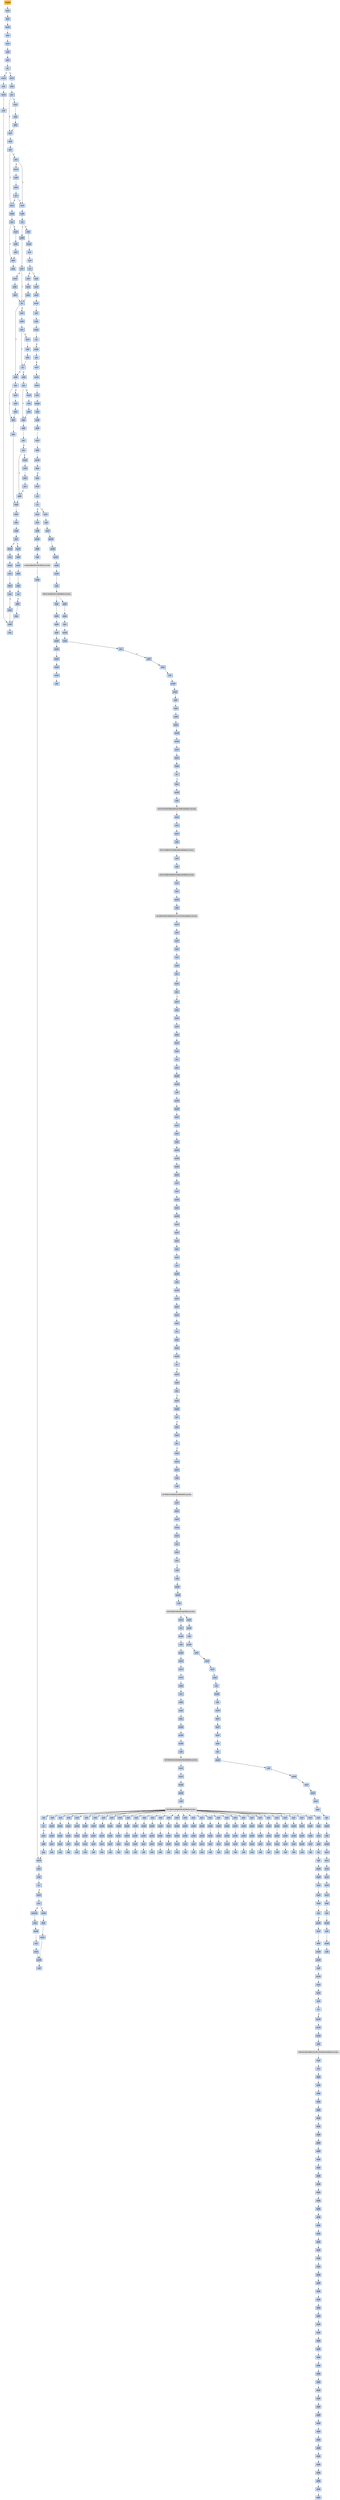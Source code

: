 strict digraph G {
	graph [bgcolor=transparent,
		name=G
	];
	node [color=lightsteelblue,
		fillcolor=lightsteelblue,
		shape=rectangle,
		style=filled
	];
	a0x00456a80pusha_	[color=lightgrey,
		fillcolor=orange,
		label=pusha];
	a0x00456a81movl_0x43e000UINT32_esi	[label=movl];
	a0x00456a80pusha_ -> a0x00456a81movl_0x43e000UINT32_esi	[color="#000000"];
	a0x00456a86leal__249856esi__edi	[label=leal];
	a0x00456a81movl_0x43e000UINT32_esi -> a0x00456a86leal__249856esi__edi	[color="#000000"];
	a0x00456a8cpushl_edi	[label=pushl];
	a0x00456a86leal__249856esi__edi -> a0x00456a8cpushl_edi	[color="#000000"];
	a0x00456a8djmp_0x00456a9a	[label=jmp];
	a0x00456a8cpushl_edi -> a0x00456a8djmp_0x00456a9a	[color="#000000"];
	a0x00456a9amovl_esi__ebx	[label=movl];
	a0x00456a8djmp_0x00456a9a -> a0x00456a9amovl_esi__ebx	[color="#000000"];
	a0x00456a9csubl_0xfffffffcUINT8_esi	[label=subl];
	a0x00456a9amovl_esi__ebx -> a0x00456a9csubl_0xfffffffcUINT8_esi	[color="#000000"];
	a0x00456a9fadcl_ebx_ebx	[label=adcl];
	a0x00456a9csubl_0xfffffffcUINT8_esi -> a0x00456a9fadcl_ebx_ebx	[color="#000000"];
	a0x00456aa1jb_0x00456a90	[label=jb];
	a0x00456a9fadcl_ebx_ebx -> a0x00456aa1jb_0x00456a90	[color="#000000"];
	a0x00456a90movb_esi__al	[label=movb];
	a0x00456aa1jb_0x00456a90 -> a0x00456a90movb_esi__al	[color="#000000",
		label=T];
	a0x00456aa3movl_0x1UINT32_eax	[label=movl];
	a0x00456aa1jb_0x00456a90 -> a0x00456aa3movl_0x1UINT32_eax	[color="#000000",
		label=F];
	a0x00456a92incl_esi	[label=incl];
	a0x00456a90movb_esi__al -> a0x00456a92incl_esi	[color="#000000"];
	a0x00456a93movb_al_edi_	[label=movb];
	a0x00456a92incl_esi -> a0x00456a93movb_al_edi_	[color="#000000"];
	a0x00456a95incl_edi	[label=incl];
	a0x00456a93movb_al_edi_ -> a0x00456a95incl_edi	[color="#000000"];
	a0x00456a96addl_ebx_ebx	[label=addl];
	a0x00456a95incl_edi -> a0x00456a96addl_ebx_ebx	[color="#000000"];
	a0x00456a98jne_0x00456aa1	[label=jne];
	a0x00456a96addl_ebx_ebx -> a0x00456a98jne_0x00456aa1	[color="#000000"];
	a0x00456aa8addl_ebx_ebx	[label=addl];
	a0x00456aa3movl_0x1UINT32_eax -> a0x00456aa8addl_ebx_ebx	[color="#000000"];
	a0x00456aaajne_0x00456ab3	[label=jne];
	a0x00456aa8addl_ebx_ebx -> a0x00456aaajne_0x00456ab3	[color="#000000"];
	a0x00456ab3adcl_eax_eax	[label=adcl];
	a0x00456aaajne_0x00456ab3 -> a0x00456ab3adcl_eax_eax	[color="#000000",
		label=T];
	a0x00456aacmovl_esi__ebx	[label=movl];
	a0x00456aaajne_0x00456ab3 -> a0x00456aacmovl_esi__ebx	[color="#000000",
		label=F];
	a0x00456ab5addl_ebx_ebx	[label=addl];
	a0x00456ab3adcl_eax_eax -> a0x00456ab5addl_ebx_ebx	[color="#000000"];
	a0x00456ab7jae_0x00456ac4	[label=jae];
	a0x00456ab5addl_ebx_ebx -> a0x00456ab7jae_0x00456ac4	[color="#000000"];
	a0x00456ab9jne_0x00456ae3	[label=jne];
	a0x00456ab7jae_0x00456ac4 -> a0x00456ab9jne_0x00456ae3	[color="#000000",
		label=F];
	a0x00456ac4decl_eax	[label=decl];
	a0x00456ab7jae_0x00456ac4 -> a0x00456ac4decl_eax	[color="#000000",
		label=T];
	a0x00456ae3xorl_ecx_ecx	[label=xorl];
	a0x00456ab9jne_0x00456ae3 -> a0x00456ae3xorl_ecx_ecx	[color="#000000",
		label=T];
	a0x00456abbmovl_esi__ebx	[label=movl];
	a0x00456ab9jne_0x00456ae3 -> a0x00456abbmovl_esi__ebx	[color="#000000",
		label=F];
	a0x00456ae5subl_0x3UINT8_eax	[label=subl];
	a0x00456ae3xorl_ecx_ecx -> a0x00456ae5subl_0x3UINT8_eax	[color="#000000"];
	a0x00456ae8jb_0x00456afb	[label=jb];
	a0x00456ae5subl_0x3UINT8_eax -> a0x00456ae8jb_0x00456afb	[color="#000000"];
	a0x00456aeashll_0x8UINT8_eax	[label=shll];
	a0x00456ae8jb_0x00456afb -> a0x00456aeashll_0x8UINT8_eax	[color="#000000",
		label=F];
	a0x00456afbaddl_ebx_ebx	[label=addl];
	a0x00456ae8jb_0x00456afb -> a0x00456afbaddl_ebx_ebx	[color="#000000",
		label=T];
	a0x00456aedmovb_esi__al	[label=movb];
	a0x00456aeashll_0x8UINT8_eax -> a0x00456aedmovb_esi__al	[color="#000000"];
	a0x00456aefincl_esi	[label=incl];
	a0x00456aedmovb_esi__al -> a0x00456aefincl_esi	[color="#000000"];
	a0x00456af0xorl_0xffffffffUINT8_eax	[label=xorl];
	a0x00456aefincl_esi -> a0x00456af0xorl_0xffffffffUINT8_eax	[color="#000000"];
	a0x00456af3je_0x00456b6a	[label=je];
	a0x00456af0xorl_0xffffffffUINT8_eax -> a0x00456af3je_0x00456b6a	[color="#000000"];
	a0x00456af5sarl_eax	[label=sarl];
	a0x00456af3je_0x00456b6a -> a0x00456af5sarl_eax	[color="#000000",
		label=F];
	a0x00456b6apopl_esi	[label=popl];
	a0x00456af3je_0x00456b6a -> a0x00456b6apopl_esi	[color="#000000",
		label=T];
	a0x00456af7movl_eax_ebp	[label=movl];
	a0x00456af5sarl_eax -> a0x00456af7movl_eax_ebp	[color="#000000"];
	a0x00456af9jmp_0x00456b06	[label=jmp];
	a0x00456af7movl_eax_ebp -> a0x00456af9jmp_0x00456b06	[color="#000000"];
	a0x00456b06jb_0x00456ad4	[label=jb];
	a0x00456af9jmp_0x00456b06 -> a0x00456b06jb_0x00456ad4	[color="#000000"];
	a0x00456ad4addl_ebx_ebx	[label=addl];
	a0x00456b06jb_0x00456ad4 -> a0x00456ad4addl_ebx_ebx	[color="#000000",
		label=T];
	a0x00456b08incl_ecx	[label=incl];
	a0x00456b06jb_0x00456ad4 -> a0x00456b08incl_ecx	[color="#000000",
		label=F];
	a0x00456ad6jne_0x00456adf	[label=jne];
	a0x00456ad4addl_ebx_ebx -> a0x00456ad6jne_0x00456adf	[color="#000000"];
	a0x00456adfadcl_ecx_ecx	[label=adcl];
	a0x00456ad6jne_0x00456adf -> a0x00456adfadcl_ecx_ecx	[color="#000000",
		label=T];
	a0x00456ad8movl_esi__ebx	[label=movl];
	a0x00456ad6jne_0x00456adf -> a0x00456ad8movl_esi__ebx	[color="#000000",
		label=F];
	a0x00456ae1jmp_0x00456b35	[label=jmp];
	a0x00456adfadcl_ecx_ecx -> a0x00456ae1jmp_0x00456b35	[color="#000000"];
	a0x00456b35cmpl_0xfffffb00UINT32_ebp	[label=cmpl];
	a0x00456ae1jmp_0x00456b35 -> a0x00456b35cmpl_0xfffffb00UINT32_ebp	[color="#000000"];
	a0x00456b3badcl_0x2UINT8_ecx	[label=adcl];
	a0x00456b35cmpl_0xfffffb00UINT32_ebp -> a0x00456b3badcl_0x2UINT8_ecx	[color="#000000"];
	a0x00456b3eleal_ediebp__edx	[label=leal];
	a0x00456b3badcl_0x2UINT8_ecx -> a0x00456b3eleal_ediebp__edx	[color="#000000"];
	a0x00456b41cmpl_0xfffffffcUINT8_ebp	[label=cmpl];
	a0x00456b3eleal_ediebp__edx -> a0x00456b41cmpl_0xfffffffcUINT8_ebp	[color="#000000"];
	a0x00456b44jbe_0x00456b54	[label=jbe];
	a0x00456b41cmpl_0xfffffffcUINT8_ebp -> a0x00456b44jbe_0x00456b54	[color="#000000"];
	a0x00456b54movl_edx__eax	[label=movl];
	a0x00456b44jbe_0x00456b54 -> a0x00456b54movl_edx__eax	[color="#000000",
		label=T];
	a0x00456b46movb_edx__al	[label=movb];
	a0x00456b44jbe_0x00456b54 -> a0x00456b46movb_edx__al	[color="#000000",
		label=F];
	a0x00456b56addl_0x4UINT8_edx	[label=addl];
	a0x00456b54movl_edx__eax -> a0x00456b56addl_0x4UINT8_edx	[color="#000000"];
	a0x00456b59movl_eax_edi_	[label=movl];
	a0x00456b56addl_0x4UINT8_edx -> a0x00456b59movl_eax_edi_	[color="#000000"];
	a0x00456b5baddl_0x4UINT8_edi	[label=addl];
	a0x00456b59movl_eax_edi_ -> a0x00456b5baddl_0x4UINT8_edi	[color="#000000"];
	a0x00456b5esubl_0x4UINT8_ecx	[label=subl];
	a0x00456b5baddl_0x4UINT8_edi -> a0x00456b5esubl_0x4UINT8_ecx	[color="#000000"];
	a0x00456b61ja_0x00456b54	[label=ja];
	a0x00456b5esubl_0x4UINT8_ecx -> a0x00456b61ja_0x00456b54	[color="#000000"];
	a0x00456b63addl_ecx_edi	[label=addl];
	a0x00456b61ja_0x00456b54 -> a0x00456b63addl_ecx_edi	[color="#000000",
		label=F];
	a0x00456b65jmp_0x00456a96	[label=jmp];
	a0x00456b63addl_ecx_edi -> a0x00456b65jmp_0x00456a96	[color="#000000"];
	a0x00456b65jmp_0x00456a96 -> a0x00456a96addl_ebx_ebx	[color="#000000"];
	a0x00456b48incl_edx	[label=incl];
	a0x00456b46movb_edx__al -> a0x00456b48incl_edx	[color="#000000"];
	a0x00456b49movb_al_edi_	[label=movb];
	a0x00456b48incl_edx -> a0x00456b49movb_al_edi_	[color="#000000"];
	a0x00456b4bincl_edi	[label=incl];
	a0x00456b49movb_al_edi_ -> a0x00456b4bincl_edi	[color="#000000"];
	a0x00456b4cdecl_ecx	[label=decl];
	a0x00456b4bincl_edi -> a0x00456b4cdecl_ecx	[color="#000000"];
	a0x00456b4djne_0x00456b46	[label=jne];
	a0x00456b4cdecl_ecx -> a0x00456b4djne_0x00456b46	[color="#000000"];
	a0x00456b4fjmp_0x00456a96	[label=jmp];
	a0x00456b4djne_0x00456b46 -> a0x00456b4fjmp_0x00456a96	[color="#000000",
		label=F];
	a0x00456b4fjmp_0x00456a96 -> a0x00456a96addl_ebx_ebx	[color="#000000"];
	a0x00456b09addl_ebx_ebx	[label=addl];
	a0x00456b08incl_ecx -> a0x00456b09addl_ebx_ebx	[color="#000000"];
	a0x00456b0bjne_0x00456b14	[label=jne];
	a0x00456b09addl_ebx_ebx -> a0x00456b0bjne_0x00456b14	[color="#000000"];
	a0x00456b14jb_0x00456ad4	[label=jb];
	a0x00456b0bjne_0x00456b14 -> a0x00456b14jb_0x00456ad4	[color="#000000",
		label=T];
	a0x00456b0dmovl_esi__ebx	[label=movl];
	a0x00456b0bjne_0x00456b14 -> a0x00456b0dmovl_esi__ebx	[color="#000000",
		label=F];
	a0x00456b14jb_0x00456ad4 -> a0x00456ad4addl_ebx_ebx	[color="#000000",
		label=T];
	a0x00456b16addl_ebx_ebx	[label=addl];
	a0x00456b14jb_0x00456ad4 -> a0x00456b16addl_ebx_ebx	[color="#000000",
		label=F];
	a0x00456b18jne_0x00456b21	[label=jne];
	a0x00456b16addl_ebx_ebx -> a0x00456b18jne_0x00456b21	[color="#000000"];
	a0x00456b21adcl_ecx_ecx	[label=adcl];
	a0x00456b18jne_0x00456b21 -> a0x00456b21adcl_ecx_ecx	[color="#000000",
		label=T];
	a0x00456b1amovl_esi__ebx	[label=movl];
	a0x00456b18jne_0x00456b21 -> a0x00456b1amovl_esi__ebx	[color="#000000",
		label=F];
	a0x00456b23addl_ebx_ebx	[label=addl];
	a0x00456b21adcl_ecx_ecx -> a0x00456b23addl_ebx_ebx	[color="#000000"];
	a0x00456b25jae_0x00456b16	[label=jae];
	a0x00456b23addl_ebx_ebx -> a0x00456b25jae_0x00456b16	[color="#000000"];
	a0x00456b27jne_0x00456b32	[label=jne];
	a0x00456b25jae_0x00456b16 -> a0x00456b27jne_0x00456b32	[color="#000000",
		label=F];
	a0x00456b32addl_0x2UINT8_ecx	[label=addl];
	a0x00456b27jne_0x00456b32 -> a0x00456b32addl_0x2UINT8_ecx	[color="#000000",
		label=T];
	a0x00456b29movl_esi__ebx	[label=movl];
	a0x00456b27jne_0x00456b32 -> a0x00456b29movl_esi__ebx	[color="#000000",
		label=F];
	a0x00456b32addl_0x2UINT8_ecx -> a0x00456b35cmpl_0xfffffb00UINT32_ebp	[color="#000000"];
	a0x00456adasubl_0xfffffffcUINT8_esi	[label=subl];
	a0x00456ad8movl_esi__ebx -> a0x00456adasubl_0xfffffffcUINT8_esi	[color="#000000"];
	a0x00456addadcl_ebx_ebx	[label=adcl];
	a0x00456adasubl_0xfffffffcUINT8_esi -> a0x00456addadcl_ebx_ebx	[color="#000000"];
	a0x00456addadcl_ebx_ebx -> a0x00456adfadcl_ecx_ecx	[color="#000000"];
	a0x00456afdjne_0x00456b06	[label=jne];
	a0x00456afbaddl_ebx_ebx -> a0x00456afdjne_0x00456b06	[color="#000000"];
	a0x00456afdjne_0x00456b06 -> a0x00456b06jb_0x00456ad4	[color="#000000",
		label=T];
	a0x00456affmovl_esi__ebx	[label=movl];
	a0x00456afdjne_0x00456b06 -> a0x00456affmovl_esi__ebx	[color="#000000",
		label=F];
	a0x00456ac5addl_ebx_ebx	[label=addl];
	a0x00456ac4decl_eax -> a0x00456ac5addl_ebx_ebx	[color="#000000"];
	a0x00456ac7jne_0x00456ad0	[label=jne];
	a0x00456ac5addl_ebx_ebx -> a0x00456ac7jne_0x00456ad0	[color="#000000"];
	a0x00456ad0adcl_eax_eax	[label=adcl];
	a0x00456ac7jne_0x00456ad0 -> a0x00456ad0adcl_eax_eax	[color="#000000",
		label=T];
	a0x00456ac9movl_esi__ebx	[label=movl];
	a0x00456ac7jne_0x00456ad0 -> a0x00456ac9movl_esi__ebx	[color="#000000",
		label=F];
	a0x00456ad2jmp_0x00456aa8	[label=jmp];
	a0x00456ad0adcl_eax_eax -> a0x00456ad2jmp_0x00456aa8	[color="#000000"];
	a0x00456aaesubl_0xfffffffcUINT8_esi	[label=subl];
	a0x00456aacmovl_esi__ebx -> a0x00456aaesubl_0xfffffffcUINT8_esi	[color="#000000"];
	a0x00456ab1adcl_ebx_ebx	[label=adcl];
	a0x00456aaesubl_0xfffffffcUINT8_esi -> a0x00456ab1adcl_ebx_ebx	[color="#000000"];
	a0x00456ab1adcl_ebx_ebx -> a0x00456ab3adcl_eax_eax	[color="#000000"];
	a0x00456b2bsubl_0xfffffffcUINT8_esi	[label=subl];
	a0x00456b29movl_esi__ebx -> a0x00456b2bsubl_0xfffffffcUINT8_esi	[color="#000000"];
	a0x00456b2eadcl_ebx_ebx	[label=adcl];
	a0x00456b2bsubl_0xfffffffcUINT8_esi -> a0x00456b2eadcl_ebx_ebx	[color="#000000"];
	a0x00456b30jae_0x00456b16	[label=jae];
	a0x00456b2eadcl_ebx_ebx -> a0x00456b30jae_0x00456b16	[color="#000000"];
	a0x00456b30jae_0x00456b16 -> a0x00456b32addl_0x2UINT8_ecx	[color="#000000",
		label=F];
	a0x00456abdsubl_0xfffffffcUINT8_esi	[label=subl];
	a0x00456abbmovl_esi__ebx -> a0x00456abdsubl_0xfffffffcUINT8_esi	[color="#000000"];
	a0x00456ac0adcl_ebx_ebx	[label=adcl];
	a0x00456abdsubl_0xfffffffcUINT8_esi -> a0x00456ac0adcl_ebx_ebx	[color="#000000"];
	a0x00456ac2jb_0x00456ae3	[label=jb];
	a0x00456ac0adcl_ebx_ebx -> a0x00456ac2jb_0x00456ae3	[color="#000000"];
	a0x00456ac2jb_0x00456ae3 -> a0x00456ae3xorl_ecx_ecx	[color="#000000",
		label=T];
	a0x00456ac2jb_0x00456ae3 -> a0x00456ac4decl_eax	[color="#000000",
		label=F];
	a0x00456b01subl_0xfffffffcUINT8_esi	[label=subl];
	a0x00456affmovl_esi__ebx -> a0x00456b01subl_0xfffffffcUINT8_esi	[color="#000000"];
	a0x00456b04adcl_ebx_ebx	[label=adcl];
	a0x00456b01subl_0xfffffffcUINT8_esi -> a0x00456b04adcl_ebx_ebx	[color="#000000"];
	a0x00456b04adcl_ebx_ebx -> a0x00456b06jb_0x00456ad4	[color="#000000"];
	a0x00456b0fsubl_0xfffffffcUINT8_esi	[label=subl];
	a0x00456b0dmovl_esi__ebx -> a0x00456b0fsubl_0xfffffffcUINT8_esi	[color="#000000"];
	a0x00456b12adcl_ebx_ebx	[label=adcl];
	a0x00456b0fsubl_0xfffffffcUINT8_esi -> a0x00456b12adcl_ebx_ebx	[color="#000000"];
	a0x00456b12adcl_ebx_ebx -> a0x00456b14jb_0x00456ad4	[color="#000000"];
	a0x00456b1csubl_0xfffffffcUINT8_esi	[label=subl];
	a0x00456b1amovl_esi__ebx -> a0x00456b1csubl_0xfffffffcUINT8_esi	[color="#000000"];
	a0x00456b1fadcl_ebx_ebx	[label=adcl];
	a0x00456b1csubl_0xfffffffcUINT8_esi -> a0x00456b1fadcl_ebx_ebx	[color="#000000"];
	a0x00456b1fadcl_ebx_ebx -> a0x00456b21adcl_ecx_ecx	[color="#000000"];
	a0x00456acbsubl_0xfffffffcUINT8_esi	[label=subl];
	a0x00456ac9movl_esi__ebx -> a0x00456acbsubl_0xfffffffcUINT8_esi	[color="#000000"];
	a0x00456aceadcl_ebx_ebx	[label=adcl];
	a0x00456acbsubl_0xfffffffcUINT8_esi -> a0x00456aceadcl_ebx_ebx	[color="#000000"];
	a0x00456aceadcl_ebx_ebx -> a0x00456ad0adcl_eax_eax	[color="#000000"];
	a0x00456b6bmovl_esi_edi	[label=movl];
	a0x00456b6apopl_esi -> a0x00456b6bmovl_esi_edi	[color="#000000"];
	a0x00456b6dmovl_0x916UINT32_ecx	[label=movl];
	a0x00456b6bmovl_esi_edi -> a0x00456b6dmovl_0x916UINT32_ecx	[color="#000000"];
	a0x00456b72movb_edi__al	[label=movb];
	a0x00456b6dmovl_0x916UINT32_ecx -> a0x00456b72movb_edi__al	[color="#000000"];
	a0x00456b74incl_edi	[label=incl];
	a0x00456b72movb_edi__al -> a0x00456b74incl_edi	[color="#000000"];
	a0x00456b75subb_0xffffffe8UINT8_al	[label=subb];
	a0x00456b74incl_edi -> a0x00456b75subb_0xffffffe8UINT8_al	[color="#000000"];
	a0x00456b77cmpb_0x1UINT8_al	[label=cmpb];
	a0x00456b75subb_0xffffffe8UINT8_al -> a0x00456b77cmpb_0x1UINT8_al	[color="#000000"];
	a0x00456b79ja_0x00456b72	[label=ja];
	a0x00456b77cmpb_0x1UINT8_al -> a0x00456b79ja_0x00456b72	[color="#000000"];
	a0x00456b7bcmpb_0x9UINT8_edi_	[label=cmpb];
	a0x00456b79ja_0x00456b72 -> a0x00456b7bcmpb_0x9UINT8_edi_	[color="#000000",
		label=F];
	a0x00456b7ejne_0x00456b72	[label=jne];
	a0x00456b7bcmpb_0x9UINT8_edi_ -> a0x00456b7ejne_0x00456b72	[color="#000000"];
	a0x00456b80movl_edi__eax	[label=movl];
	a0x00456b7ejne_0x00456b72 -> a0x00456b80movl_edi__eax	[color="#000000",
		label=F];
	a0x00456b82movb_0x4edi__bl	[label=movb];
	a0x00456b80movl_edi__eax -> a0x00456b82movb_0x4edi__bl	[color="#000000"];
	a0x00456b85shrw_0x8UINT8_ax	[label=shrw];
	a0x00456b82movb_0x4edi__bl -> a0x00456b85shrw_0x8UINT8_ax	[color="#000000"];
	a0x00456b89roll_0x10UINT8_eax	[label=roll];
	a0x00456b85shrw_0x8UINT8_ax -> a0x00456b89roll_0x10UINT8_eax	[color="#000000"];
	a0x00456b8cxchgb_al_ah	[label=xchgb];
	a0x00456b89roll_0x10UINT8_eax -> a0x00456b8cxchgb_al_ah	[color="#000000"];
	a0x00456b8esubl_edi_eax	[label=subl];
	a0x00456b8cxchgb_al_ah -> a0x00456b8esubl_edi_eax	[color="#000000"];
	a0x00456b90subb_0xffffffe8UINT8_bl	[label=subb];
	a0x00456b8esubl_edi_eax -> a0x00456b90subb_0xffffffe8UINT8_bl	[color="#000000"];
	a0x00456b93addl_esi_eax	[label=addl];
	a0x00456b90subb_0xffffffe8UINT8_bl -> a0x00456b93addl_esi_eax	[color="#000000"];
	a0x00456b95movl_eax_edi_	[label=movl];
	a0x00456b93addl_esi_eax -> a0x00456b95movl_eax_edi_	[color="#000000"];
	a0x00456b97addl_0x5UINT8_edi	[label=addl];
	a0x00456b95movl_eax_edi_ -> a0x00456b97addl_0x5UINT8_edi	[color="#000000"];
	a0x00456b9amovb_bl_al	[label=movb];
	a0x00456b97addl_0x5UINT8_edi -> a0x00456b9amovb_bl_al	[color="#000000"];
	a0x00456b9cloop_0x00456b77	[label=loop];
	a0x00456b9amovb_bl_al -> a0x00456b9cloop_0x00456b77	[color="#000000"];
	a0x00456b9eleal_0x54000esi__edi	[label=leal];
	a0x00456b9cloop_0x00456b77 -> a0x00456b9eleal_0x54000esi__edi	[color="#000000",
		label=F];
	a0x00456ba4movl_edi__eax	[label=movl];
	a0x00456b9eleal_0x54000esi__edi -> a0x00456ba4movl_edi__eax	[color="#000000"];
	a0x00456ba6orl_eax_eax	[label=orl];
	a0x00456ba4movl_edi__eax -> a0x00456ba6orl_eax_eax	[color="#000000"];
	a0x00456ba8je_0x00456bef	[label=je];
	a0x00456ba6orl_eax_eax -> a0x00456ba8je_0x00456bef	[color="#000000"];
	a0x00456baamovl_0x4edi__ebx	[label=movl];
	a0x00456ba8je_0x00456bef -> a0x00456baamovl_0x4edi__ebx	[color="#000000",
		label=F];
	a0x00456befmovl_0x566d8esi__ebp	[label=movl];
	a0x00456ba8je_0x00456bef -> a0x00456befmovl_0x566d8esi__ebp	[color="#000000",
		label=T];
	a0x00456badleal_0x565e0eaxesi__eax	[label=leal];
	a0x00456baamovl_0x4edi__ebx -> a0x00456badleal_0x565e0eaxesi__eax	[color="#000000"];
	a0x00456bb4addl_esi_ebx	[label=addl];
	a0x00456badleal_0x565e0eaxesi__eax -> a0x00456bb4addl_esi_ebx	[color="#000000"];
	a0x00456bb6pushl_eax	[label=pushl];
	a0x00456bb4addl_esi_ebx -> a0x00456bb6pushl_eax	[color="#000000"];
	a0x00456bb7addl_0x8UINT8_edi	[label=addl];
	a0x00456bb6pushl_eax -> a0x00456bb7addl_0x8UINT8_edi	[color="#000000"];
	a0x00456bbacall_0x566ccesi_	[label=call];
	a0x00456bb7addl_0x8UINT8_edi -> a0x00456bbacall_0x566ccesi_	[color="#000000"];
	LOADLIBRARYA_KERNEL32_DLL	[color=lightgrey,
		fillcolor=lightgrey,
		label="LOADLIBRARYA-KERNEL32-DLL"];
	a0x00456bbacall_0x566ccesi_ -> LOADLIBRARYA_KERNEL32_DLL	[color="#000000"];
	a0x00456bc0xchgl_eax_ebp	[label=xchgl];
	LOADLIBRARYA_KERNEL32_DLL -> a0x00456bc0xchgl_eax_ebp	[color="#000000"];
	a0x00456bc1movb_edi__al	[label=movb];
	a0x00456bc0xchgl_eax_ebp -> a0x00456bc1movb_edi__al	[color="#000000"];
	a0x00456bc3incl_edi	[label=incl];
	a0x00456bc1movb_edi__al -> a0x00456bc3incl_edi	[color="#000000"];
	a0x00456bc4orb_al_al	[label=orb];
	a0x00456bc3incl_edi -> a0x00456bc4orb_al_al	[color="#000000"];
	a0x00456bc6je_0x00456ba4	[label=je];
	a0x00456bc4orb_al_al -> a0x00456bc6je_0x00456ba4	[color="#000000"];
	a0x00456bc8movl_edi_ecx	[label=movl];
	a0x00456bc6je_0x00456ba4 -> a0x00456bc8movl_edi_ecx	[color="#000000",
		label=F];
	a0x00456bcajns_0x00456bd3	[label=jns];
	a0x00456bc8movl_edi_ecx -> a0x00456bcajns_0x00456bd3	[color="#000000"];
	a0x00456bd3pushl_edi	[label=pushl];
	a0x00456bcajns_0x00456bd3 -> a0x00456bd3pushl_edi	[color="#000000",
		label=T];
	a0x00456bccmovzwl_edi__eax	[label=movzwl];
	a0x00456bcajns_0x00456bd3 -> a0x00456bccmovzwl_edi__eax	[color="#000000",
		label=F];
	a0x00456bd4decl_eax	[label=decl];
	a0x00456bd3pushl_edi -> a0x00456bd4decl_eax	[color="#000000"];
	a0x00456bd5repnz_scasb_es_edi__al	[label=repnz];
	a0x00456bd4decl_eax -> a0x00456bd5repnz_scasb_es_edi__al	[color="#000000"];
	a0x00456bd7pushl_ebp	[label=pushl];
	a0x00456bd5repnz_scasb_es_edi__al -> a0x00456bd7pushl_ebp	[color="#000000"];
	a0x00456bd8call_0x566d4esi_	[label=call];
	a0x00456bd7pushl_ebp -> a0x00456bd8call_0x566d4esi_	[color="#000000"];
	GETPROCADDRESS_KERNEL32_DLL	[color=lightgrey,
		fillcolor=lightgrey,
		label="GETPROCADDRESS-KERNEL32-DLL"];
	a0x00456bdeorl_eax_eax	[label=orl];
	GETPROCADDRESS_KERNEL32_DLL -> a0x00456bdeorl_eax_eax	[color="#000000"];
	a0x0040b44cxorl_0x42b190_eax	[label=xorl];
	GETPROCADDRESS_KERNEL32_DLL -> a0x0040b44cxorl_0x42b190_eax	[color="#000000"];
	a0x0040b45fxorl_0x42b190_eax	[label=xorl];
	GETPROCADDRESS_KERNEL32_DLL -> a0x0040b45fxorl_0x42b190_eax	[color="#000000"];
	a0x0040b472xorl_0x42b190_eax	[label=xorl];
	GETPROCADDRESS_KERNEL32_DLL -> a0x0040b472xorl_0x42b190_eax	[color="#000000"];
	a0x0040b485xorl_0x42b190_eax	[label=xorl];
	GETPROCADDRESS_KERNEL32_DLL -> a0x0040b485xorl_0x42b190_eax	[color="#000000"];
	a0x0040b498xorl_0x42b190_eax	[label=xorl];
	GETPROCADDRESS_KERNEL32_DLL -> a0x0040b498xorl_0x42b190_eax	[color="#000000"];
	a0x0040b4abxorl_0x42b190_eax	[label=xorl];
	GETPROCADDRESS_KERNEL32_DLL -> a0x0040b4abxorl_0x42b190_eax	[color="#000000"];
	a0x0040b4bexorl_0x42b190_eax	[label=xorl];
	GETPROCADDRESS_KERNEL32_DLL -> a0x0040b4bexorl_0x42b190_eax	[color="#000000"];
	a0x0040b4d1xorl_0x42b190_eax	[label=xorl];
	GETPROCADDRESS_KERNEL32_DLL -> a0x0040b4d1xorl_0x42b190_eax	[color="#000000"];
	a0x0040b4e4xorl_0x42b190_eax	[label=xorl];
	GETPROCADDRESS_KERNEL32_DLL -> a0x0040b4e4xorl_0x42b190_eax	[color="#000000"];
	a0x0040b4f7xorl_0x42b190_eax	[label=xorl];
	GETPROCADDRESS_KERNEL32_DLL -> a0x0040b4f7xorl_0x42b190_eax	[color="#000000"];
	a0x0040b50axorl_0x42b190_eax	[label=xorl];
	GETPROCADDRESS_KERNEL32_DLL -> a0x0040b50axorl_0x42b190_eax	[color="#000000"];
	a0x0040b51dxorl_0x42b190_eax	[label=xorl];
	GETPROCADDRESS_KERNEL32_DLL -> a0x0040b51dxorl_0x42b190_eax	[color="#000000"];
	a0x0040b530xorl_0x42b190_eax	[label=xorl];
	GETPROCADDRESS_KERNEL32_DLL -> a0x0040b530xorl_0x42b190_eax	[color="#000000"];
	a0x0040b543xorl_0x42b190_eax	[label=xorl];
	GETPROCADDRESS_KERNEL32_DLL -> a0x0040b543xorl_0x42b190_eax	[color="#000000"];
	a0x0040b556xorl_0x42b190_eax	[label=xorl];
	GETPROCADDRESS_KERNEL32_DLL -> a0x0040b556xorl_0x42b190_eax	[color="#000000"];
	a0x0040b569xorl_0x42b190_eax	[label=xorl];
	GETPROCADDRESS_KERNEL32_DLL -> a0x0040b569xorl_0x42b190_eax	[color="#000000"];
	a0x0040b57cxorl_0x42b190_eax	[label=xorl];
	GETPROCADDRESS_KERNEL32_DLL -> a0x0040b57cxorl_0x42b190_eax	[color="#000000"];
	a0x0040b58fxorl_0x42b190_eax	[label=xorl];
	GETPROCADDRESS_KERNEL32_DLL -> a0x0040b58fxorl_0x42b190_eax	[color="#000000"];
	a0x0040b5a2xorl_0x42b190_eax	[label=xorl];
	GETPROCADDRESS_KERNEL32_DLL -> a0x0040b5a2xorl_0x42b190_eax	[color="#000000"];
	a0x0040b5b5xorl_0x42b190_eax	[label=xorl];
	GETPROCADDRESS_KERNEL32_DLL -> a0x0040b5b5xorl_0x42b190_eax	[color="#000000"];
	a0x0040b5c8xorl_0x42b190_eax	[label=xorl];
	GETPROCADDRESS_KERNEL32_DLL -> a0x0040b5c8xorl_0x42b190_eax	[color="#000000"];
	a0x0040b5dbxorl_0x42b190_eax	[label=xorl];
	GETPROCADDRESS_KERNEL32_DLL -> a0x0040b5dbxorl_0x42b190_eax	[color="#000000"];
	a0x0040b5eexorl_0x42b190_eax	[label=xorl];
	GETPROCADDRESS_KERNEL32_DLL -> a0x0040b5eexorl_0x42b190_eax	[color="#000000"];
	a0x0040b601xorl_0x42b190_eax	[label=xorl];
	GETPROCADDRESS_KERNEL32_DLL -> a0x0040b601xorl_0x42b190_eax	[color="#000000"];
	a0x0040b614xorl_0x42b190_eax	[label=xorl];
	GETPROCADDRESS_KERNEL32_DLL -> a0x0040b614xorl_0x42b190_eax	[color="#000000"];
	a0x0040b627xorl_0x42b190_eax	[label=xorl];
	GETPROCADDRESS_KERNEL32_DLL -> a0x0040b627xorl_0x42b190_eax	[color="#000000"];
	a0x0040b63axorl_0x42b190_eax	[label=xorl];
	GETPROCADDRESS_KERNEL32_DLL -> a0x0040b63axorl_0x42b190_eax	[color="#000000"];
	a0x0040b64dxorl_0x42b190_eax	[label=xorl];
	GETPROCADDRESS_KERNEL32_DLL -> a0x0040b64dxorl_0x42b190_eax	[color="#000000"];
	a0x0040b660xorl_0x42b190_eax	[label=xorl];
	GETPROCADDRESS_KERNEL32_DLL -> a0x0040b660xorl_0x42b190_eax	[color="#000000"];
	a0x0040b673xorl_0x42b190_eax	[label=xorl];
	GETPROCADDRESS_KERNEL32_DLL -> a0x0040b673xorl_0x42b190_eax	[color="#000000"];
	a0x0040b686xorl_0x42b190_eax	[label=xorl];
	GETPROCADDRESS_KERNEL32_DLL -> a0x0040b686xorl_0x42b190_eax	[color="#000000"];
	a0x0040b699xorl_0x42b190_eax	[label=xorl];
	GETPROCADDRESS_KERNEL32_DLL -> a0x0040b699xorl_0x42b190_eax	[color="#000000"];
	a0x0040b6acxorl_0x42b190_eax	[label=xorl];
	GETPROCADDRESS_KERNEL32_DLL -> a0x0040b6acxorl_0x42b190_eax	[color="#000000"];
	a0x00456be0je_0x00456be9	[label=je];
	a0x00456bdeorl_eax_eax -> a0x00456be0je_0x00456be9	[color="#000000"];
	a0x00456be2movl_eax_ebx_	[label=movl];
	a0x00456be0je_0x00456be9 -> a0x00456be2movl_eax_ebx_	[color="#000000",
		label=F];
	a0x00456be4addl_0x4UINT8_ebx	[label=addl];
	a0x00456be2movl_eax_ebx_ -> a0x00456be4addl_0x4UINT8_ebx	[color="#000000"];
	a0x00456be7jmp_0x00456bc1	[label=jmp];
	a0x00456be4addl_0x4UINT8_ebx -> a0x00456be7jmp_0x00456bc1	[color="#000000"];
	a0x00456be7jmp_0x00456bc1 -> a0x00456bc1movb_edi__al	[color="#000000"];
	a0x00456bcfincl_edi	[label=incl];
	a0x00456bccmovzwl_edi__eax -> a0x00456bcfincl_edi	[color="#000000"];
	a0x00456bd0pushl_eax	[label=pushl];
	a0x00456bcfincl_edi -> a0x00456bd0pushl_eax	[color="#000000"];
	a0x00456bd1incl_edi	[label=incl];
	a0x00456bd0pushl_eax -> a0x00456bd1incl_edi	[color="#000000"];
	a0x00456bd2movl_0xaef24857UINT32_ecx	[label=movl];
	a0x00456bd1incl_edi -> a0x00456bd2movl_0xaef24857UINT32_ecx	[color="#000000"];
	a0x00456bd2movl_0xaef24857UINT32_ecx -> a0x00456bd7pushl_ebp	[color="#000000"];
	a0x00456bf5leal__4096esi__edi	[label=leal];
	a0x00456befmovl_0x566d8esi__ebp -> a0x00456bf5leal__4096esi__edi	[color="#000000"];
	a0x00456bfbmovl_0x1000UINT32_ebx	[label=movl];
	a0x00456bf5leal__4096esi__edi -> a0x00456bfbmovl_0x1000UINT32_ebx	[color="#000000"];
	a0x00456c00pushl_eax	[label=pushl];
	a0x00456bfbmovl_0x1000UINT32_ebx -> a0x00456c00pushl_eax	[color="#000000"];
	a0x00456c01pushl_esp	[label=pushl];
	a0x00456c00pushl_eax -> a0x00456c01pushl_esp	[color="#000000"];
	a0x00456c02pushl_0x4UINT8	[label=pushl];
	a0x00456c01pushl_esp -> a0x00456c02pushl_0x4UINT8	[color="#000000"];
	a0x00456c04pushl_ebx	[label=pushl];
	a0x00456c02pushl_0x4UINT8 -> a0x00456c04pushl_ebx	[color="#000000"];
	a0x00456c05pushl_edi	[label=pushl];
	a0x00456c04pushl_ebx -> a0x00456c05pushl_edi	[color="#000000"];
	a0x00456c06call_ebp	[label=call];
	a0x00456c05pushl_edi -> a0x00456c06call_ebp	[color="#000000"];
	VIRTUALPROTECT_KERNEL32_DLL	[color=lightgrey,
		fillcolor=lightgrey,
		label="VIRTUALPROTECT-KERNEL32-DLL"];
	a0x00456c06call_ebp -> VIRTUALPROTECT_KERNEL32_DLL	[color="#000000"];
	a0x00456c08leal_0x217edi__eax	[label=leal];
	VIRTUALPROTECT_KERNEL32_DLL -> a0x00456c08leal_0x217edi__eax	[color="#000000"];
	a0x00456c1dpopl_eax	[label=popl];
	VIRTUALPROTECT_KERNEL32_DLL -> a0x00456c1dpopl_eax	[color="#000000"];
	a0x00456c0eandb_0x7fUINT8_eax_	[label=andb];
	a0x00456c08leal_0x217edi__eax -> a0x00456c0eandb_0x7fUINT8_eax_	[color="#000000"];
	a0x00456c11andb_0x7fUINT8_0x28eax_	[label=andb];
	a0x00456c0eandb_0x7fUINT8_eax_ -> a0x00456c11andb_0x7fUINT8_0x28eax_	[color="#000000"];
	a0x00456c15popl_eax	[label=popl];
	a0x00456c11andb_0x7fUINT8_0x28eax_ -> a0x00456c15popl_eax	[color="#000000"];
	a0x00456c16pushl_eax	[label=pushl];
	a0x00456c15popl_eax -> a0x00456c16pushl_eax	[color="#000000"];
	a0x00456c17pushl_esp	[label=pushl];
	a0x00456c16pushl_eax -> a0x00456c17pushl_esp	[color="#000000"];
	a0x00456c18pushl_eax	[label=pushl];
	a0x00456c17pushl_esp -> a0x00456c18pushl_eax	[color="#000000"];
	a0x00456c19pushl_ebx	[label=pushl];
	a0x00456c18pushl_eax -> a0x00456c19pushl_ebx	[color="#000000"];
	a0x00456c1apushl_edi	[label=pushl];
	a0x00456c19pushl_ebx -> a0x00456c1apushl_edi	[color="#000000"];
	a0x00456c1bcall_ebp	[label=call];
	a0x00456c1apushl_edi -> a0x00456c1bcall_ebp	[color="#000000"];
	a0x00456c1epopa_	[label=popa];
	a0x00456c1dpopl_eax -> a0x00456c1epopa_	[color="#000000"];
	a0x00456c1fleal__128esp__eax	[label=leal];
	a0x00456c1epopa_ -> a0x00456c1fleal__128esp__eax	[color="#000000"];
	a0x00456c23pushl_0x0UINT8	[label=pushl];
	a0x00456c1fleal__128esp__eax -> a0x00456c23pushl_0x0UINT8	[color="#000000"];
	a0x00456c25cmpl_eax_esp	[label=cmpl];
	a0x00456c23pushl_0x0UINT8 -> a0x00456c25cmpl_eax_esp	[color="#000000"];
	a0x00456c27jne_0x00456c23	[label=jne];
	a0x00456c25cmpl_eax_esp -> a0x00456c27jne_0x00456c23	[color="#000000"];
	a0x00456c29subl_0xffffff80UINT8_esp	[label=subl];
	a0x00456c27jne_0x00456c23 -> a0x00456c29subl_0xffffff80UINT8_esp	[color="#000000",
		label=F];
	a0x00456c2cjmp_0x0040a0cf	[label=jmp];
	a0x00456c29subl_0xffffff80UINT8_esp -> a0x00456c2cjmp_0x0040a0cf	[color="#000000"];
	a0x0040a0cfcall_0x4138aa	[label=call];
	a0x00456c2cjmp_0x0040a0cf -> a0x0040a0cfcall_0x4138aa	[color="#000000"];
	a0x004138aapushl_ebp	[label=pushl];
	a0x0040a0cfcall_0x4138aa -> a0x004138aapushl_ebp	[color="#000000"];
	a0x004138abmovl_esp_ebp	[label=movl];
	a0x004138aapushl_ebp -> a0x004138abmovl_esp_ebp	[color="#000000"];
	a0x004138adsubl_0x14UINT8_esp	[label=subl];
	a0x004138abmovl_esp_ebp -> a0x004138adsubl_0x14UINT8_esp	[color="#000000"];
	a0x004138b0andl_0x0UINT8__12ebp_	[label=andl];
	a0x004138adsubl_0x14UINT8_esp -> a0x004138b0andl_0x0UINT8__12ebp_	[color="#000000"];
	a0x004138b4andl_0x0UINT8__8ebp_	[label=andl];
	a0x004138b0andl_0x0UINT8__12ebp_ -> a0x004138b4andl_0x0UINT8__8ebp_	[color="#000000"];
	a0x004138b8movl_0x42b190_eax	[label=movl];
	a0x004138b4andl_0x0UINT8__8ebp_ -> a0x004138b8movl_0x42b190_eax	[color="#000000"];
	a0x004138bdpushl_esi	[label=pushl];
	a0x004138b8movl_0x42b190_eax -> a0x004138bdpushl_esi	[color="#000000"];
	a0x004138bepushl_edi	[label=pushl];
	a0x004138bdpushl_esi -> a0x004138bepushl_edi	[color="#000000"];
	a0x004138bfmovl_0xbb40e64eUINT32_edi	[label=movl];
	a0x004138bepushl_edi -> a0x004138bfmovl_0xbb40e64eUINT32_edi	[color="#000000"];
	a0x004138c4movl_0xffff0000UINT32_esi	[label=movl];
	a0x004138bfmovl_0xbb40e64eUINT32_edi -> a0x004138c4movl_0xffff0000UINT32_esi	[color="#000000"];
	a0x004138c9cmpl_edi_eax	[label=cmpl];
	a0x004138c4movl_0xffff0000UINT32_esi -> a0x004138c9cmpl_edi_eax	[color="#000000"];
	a0x004138cbje_0x4138da	[label=je];
	a0x004138c9cmpl_edi_eax -> a0x004138cbje_0x4138da	[color="#000000"];
	a0x004138daleal__12ebp__eax	[label=leal];
	a0x004138cbje_0x4138da -> a0x004138daleal__12ebp__eax	[color="#000000",
		label=T];
	a0x004138ddpushl_eax	[label=pushl];
	a0x004138daleal__12ebp__eax -> a0x004138ddpushl_eax	[color="#000000"];
	a0x004138decall_0x41b10c	[label=call];
	a0x004138ddpushl_eax -> a0x004138decall_0x41b10c	[color="#000000"];
	GETSYSTEMTIMEASFILETIME_KERNEL32_DLL	[color=lightgrey,
		fillcolor=lightgrey,
		label="GETSYSTEMTIMEASFILETIME-KERNEL32-DLL"];
	a0x004138decall_0x41b10c -> GETSYSTEMTIMEASFILETIME_KERNEL32_DLL	[color="#000000"];
	a0x004138e4movl__8ebp__eax	[label=movl];
	GETSYSTEMTIMEASFILETIME_KERNEL32_DLL -> a0x004138e4movl__8ebp__eax	[color="#000000"];
	a0x004138e7xorl__12ebp__eax	[label=xorl];
	a0x004138e4movl__8ebp__eax -> a0x004138e7xorl__12ebp__eax	[color="#000000"];
	a0x004138eamovl_eax__4ebp_	[label=movl];
	a0x004138e7xorl__12ebp__eax -> a0x004138eamovl_eax__4ebp_	[color="#000000"];
	a0x004138edcall_0x41b190	[label=call];
	a0x004138eamovl_eax__4ebp_ -> a0x004138edcall_0x41b190	[color="#000000"];
	GETCURRENTTHREADID_KERNEL32_DLL	[color=lightgrey,
		fillcolor=lightgrey,
		label="GETCURRENTTHREADID-KERNEL32-DLL"];
	a0x004138edcall_0x41b190 -> GETCURRENTTHREADID_KERNEL32_DLL	[color="#000000"];
	a0x004138f3xorl_eax__4ebp_	[label=xorl];
	GETCURRENTTHREADID_KERNEL32_DLL -> a0x004138f3xorl_eax__4ebp_	[color="#000000"];
	a0x004138f6call_0x41b108	[label=call];
	a0x004138f3xorl_eax__4ebp_ -> a0x004138f6call_0x41b108	[color="#000000"];
	GETCURRENTPROCESSID_KERNEL32_DLL	[color=lightgrey,
		fillcolor=lightgrey,
		label="GETCURRENTPROCESSID-KERNEL32-DLL"];
	a0x004138f6call_0x41b108 -> GETCURRENTPROCESSID_KERNEL32_DLL	[color="#000000"];
	a0x004138fcxorl_eax__4ebp_	[label=xorl];
	GETCURRENTPROCESSID_KERNEL32_DLL -> a0x004138fcxorl_eax__4ebp_	[color="#000000"];
	a0x004138ffleal__20ebp__eax	[label=leal];
	a0x004138fcxorl_eax__4ebp_ -> a0x004138ffleal__20ebp__eax	[color="#000000"];
	a0x00413902pushl_eax	[label=pushl];
	a0x004138ffleal__20ebp__eax -> a0x00413902pushl_eax	[color="#000000"];
	a0x00413903call_0x41b104	[label=call];
	a0x00413902pushl_eax -> a0x00413903call_0x41b104	[color="#000000"];
	QUERYPERFORMANCECOUNTER_KERNEL32_DLL	[color=lightgrey,
		fillcolor=lightgrey,
		label="QUERYPERFORMANCECOUNTER-KERNEL32-DLL"];
	a0x00413903call_0x41b104 -> QUERYPERFORMANCECOUNTER_KERNEL32_DLL	[color="#000000"];
	a0x00413909movl__16ebp__ecx	[label=movl];
	QUERYPERFORMANCECOUNTER_KERNEL32_DLL -> a0x00413909movl__16ebp__ecx	[color="#000000"];
	a0x0041390cleal__4ebp__eax	[label=leal];
	a0x00413909movl__16ebp__ecx -> a0x0041390cleal__4ebp__eax	[color="#000000"];
	a0x0041390fxorl__20ebp__ecx	[label=xorl];
	a0x0041390cleal__4ebp__eax -> a0x0041390fxorl__20ebp__ecx	[color="#000000"];
	a0x00413912xorl__4ebp__ecx	[label=xorl];
	a0x0041390fxorl__20ebp__ecx -> a0x00413912xorl__4ebp__ecx	[color="#000000"];
	a0x00413915xorl_eax_ecx	[label=xorl];
	a0x00413912xorl__4ebp__ecx -> a0x00413915xorl_eax_ecx	[color="#000000"];
	a0x00413917cmpl_edi_ecx	[label=cmpl];
	a0x00413915xorl_eax_ecx -> a0x00413917cmpl_edi_ecx	[color="#000000"];
	a0x00413919jne_0x413922	[label=jne];
	a0x00413917cmpl_edi_ecx -> a0x00413919jne_0x413922	[color="#000000"];
	a0x00413922testl_ecx_esi	[label=testl];
	a0x00413919jne_0x413922 -> a0x00413922testl_ecx_esi	[color="#000000",
		label=T];
	a0x00413924jne_0x413932	[label=jne];
	a0x00413922testl_ecx_esi -> a0x00413924jne_0x413932	[color="#000000"];
	a0x00413932movl_ecx_0x42b190	[label=movl];
	a0x00413924jne_0x413932 -> a0x00413932movl_ecx_0x42b190	[color="#000000",
		label=T];
	a0x00413938notl_ecx	[label=notl];
	a0x00413932movl_ecx_0x42b190 -> a0x00413938notl_ecx	[color="#000000"];
	a0x0041393amovl_ecx_0x42b194	[label=movl];
	a0x00413938notl_ecx -> a0x0041393amovl_ecx_0x42b194	[color="#000000"];
	a0x00413940popl_edi	[label=popl];
	a0x0041393amovl_ecx_0x42b194 -> a0x00413940popl_edi	[color="#000000"];
	a0x00413941popl_esi	[label=popl];
	a0x00413940popl_edi -> a0x00413941popl_esi	[color="#000000"];
	a0x00413942movl_ebp_esp	[label=movl];
	a0x00413941popl_esi -> a0x00413942movl_ebp_esp	[color="#000000"];
	a0x00413944popl_ebp	[label=popl];
	a0x00413942movl_ebp_esp -> a0x00413944popl_ebp	[color="#000000"];
	a0x00413945ret	[label=ret];
	a0x00413944popl_ebp -> a0x00413945ret	[color="#000000"];
	a0x0040a0d4jmp_0x409f54	[label=jmp];
	a0x00413945ret -> a0x0040a0d4jmp_0x409f54	[color="#000000"];
	a0x00409f54pushl_0x14UINT8	[label=pushl];
	a0x0040a0d4jmp_0x409f54 -> a0x00409f54pushl_0x14UINT8	[color="#000000"];
	a0x00409f56pushl_0x429940UINT32	[label=pushl];
	a0x00409f54pushl_0x14UINT8 -> a0x00409f56pushl_0x429940UINT32	[color="#000000"];
	a0x00409f5bcall_0x40bfa0	[label=call];
	a0x00409f56pushl_0x429940UINT32 -> a0x00409f5bcall_0x40bfa0	[color="#000000"];
	a0x0040bfa0pushl_0x409030UINT32	[label=pushl];
	a0x00409f5bcall_0x40bfa0 -> a0x0040bfa0pushl_0x409030UINT32	[color="#000000"];
	a0x0040bfa5pushl_fs_0	[label=pushl];
	a0x0040bfa0pushl_0x409030UINT32 -> a0x0040bfa5pushl_fs_0	[color="#000000"];
	a0x0040bfacmovl_0x10esp__eax	[label=movl];
	a0x0040bfa5pushl_fs_0 -> a0x0040bfacmovl_0x10esp__eax	[color="#000000"];
	a0x0040bfb0movl_ebp_0x10esp_	[label=movl];
	a0x0040bfacmovl_0x10esp__eax -> a0x0040bfb0movl_ebp_0x10esp_	[color="#000000"];
	a0x0040bfb4leal_0x10esp__ebp	[label=leal];
	a0x0040bfb0movl_ebp_0x10esp_ -> a0x0040bfb4leal_0x10esp__ebp	[color="#000000"];
	a0x0040bfb8subl_eax_esp	[label=subl];
	a0x0040bfb4leal_0x10esp__ebp -> a0x0040bfb8subl_eax_esp	[color="#000000"];
	a0x0040bfbapushl_ebx	[label=pushl];
	a0x0040bfb8subl_eax_esp -> a0x0040bfbapushl_ebx	[color="#000000"];
	a0x0040bfbbpushl_esi	[label=pushl];
	a0x0040bfbapushl_ebx -> a0x0040bfbbpushl_esi	[color="#000000"];
	a0x0040bfbcpushl_edi	[label=pushl];
	a0x0040bfbbpushl_esi -> a0x0040bfbcpushl_edi	[color="#000000"];
	a0x0040bfbdmovl_0x42b190_eax	[label=movl];
	a0x0040bfbcpushl_edi -> a0x0040bfbdmovl_0x42b190_eax	[color="#000000"];
	a0x0040bfc2xorl_eax__4ebp_	[label=xorl];
	a0x0040bfbdmovl_0x42b190_eax -> a0x0040bfc2xorl_eax__4ebp_	[color="#000000"];
	a0x0040bfc5xorl_ebp_eax	[label=xorl];
	a0x0040bfc2xorl_eax__4ebp_ -> a0x0040bfc5xorl_ebp_eax	[color="#000000"];
	a0x0040bfc7pushl_eax	[label=pushl];
	a0x0040bfc5xorl_ebp_eax -> a0x0040bfc7pushl_eax	[color="#000000"];
	a0x0040bfc8movl_esp__24ebp_	[label=movl];
	a0x0040bfc7pushl_eax -> a0x0040bfc8movl_esp__24ebp_	[color="#000000"];
	a0x0040bfcbpushl__8ebp_	[label=pushl];
	a0x0040bfc8movl_esp__24ebp_ -> a0x0040bfcbpushl__8ebp_	[color="#000000"];
	a0x0040bfcemovl__4ebp__eax	[label=movl];
	a0x0040bfcbpushl__8ebp_ -> a0x0040bfcemovl__4ebp__eax	[color="#000000"];
	a0x0040bfd1movl_0xfffffffeUINT32__4ebp_	[label=movl];
	a0x0040bfcemovl__4ebp__eax -> a0x0040bfd1movl_0xfffffffeUINT32__4ebp_	[color="#000000"];
	a0x0040bfd8movl_eax__8ebp_	[label=movl];
	a0x0040bfd1movl_0xfffffffeUINT32__4ebp_ -> a0x0040bfd8movl_eax__8ebp_	[color="#000000"];
	a0x0040bfdbleal__16ebp__eax	[label=leal];
	a0x0040bfd8movl_eax__8ebp_ -> a0x0040bfdbleal__16ebp__eax	[color="#000000"];
	a0x0040bfdemovl_eax_fs_0	[label=movl];
	a0x0040bfdbleal__16ebp__eax -> a0x0040bfdemovl_eax_fs_0	[color="#000000"];
	a0x0040bfe4ret	[label=ret];
	a0x0040bfdemovl_eax_fs_0 -> a0x0040bfe4ret	[color="#000000"];
	a0x00409f60pushl_0x1UINT8	[label=pushl];
	a0x0040bfe4ret -> a0x00409f60pushl_0x1UINT8	[color="#000000"];
	a0x00409f62call_0x41385d	[label=call];
	a0x00409f60pushl_0x1UINT8 -> a0x00409f62call_0x41385d	[color="#000000"];
	a0x0041385dpushl_ebp	[label=pushl];
	a0x00409f62call_0x41385d -> a0x0041385dpushl_ebp	[color="#000000"];
	a0x0041385emovl_esp_ebp	[label=movl];
	a0x0041385dpushl_ebp -> a0x0041385emovl_esp_ebp	[color="#000000"];
	a0x00413860movl_0x8ebp__eax	[label=movl];
	a0x0041385emovl_esp_ebp -> a0x00413860movl_0x8ebp__eax	[color="#000000"];
	a0x00413863movl_eax_0x433d68	[label=movl];
	a0x00413860movl_0x8ebp__eax -> a0x00413863movl_eax_0x433d68	[color="#000000"];
	a0x00413868popl_ebp	[label=popl];
	a0x00413863movl_eax_0x433d68 -> a0x00413868popl_ebp	[color="#000000"];
	a0x00413869ret	[label=ret];
	a0x00413868popl_ebp -> a0x00413869ret	[color="#000000"];
	a0x00409f67popl_ecx	[label=popl];
	a0x00413869ret -> a0x00409f67popl_ecx	[color="#000000"];
	a0x00409f68movl_0x5a4dUINT32_eax	[label=movl];
	a0x00409f67popl_ecx -> a0x00409f68movl_0x5a4dUINT32_eax	[color="#000000"];
	a0x00409f6dcmpw_ax_0x400000	[label=cmpw];
	a0x00409f68movl_0x5a4dUINT32_eax -> a0x00409f6dcmpw_ax_0x400000	[color="#000000"];
	a0x00409f74je_0x409f7a	[label=je];
	a0x00409f6dcmpw_ax_0x400000 -> a0x00409f74je_0x409f7a	[color="#000000"];
	a0x00409f7amovl_0x40003c_eax	[label=movl];
	a0x00409f74je_0x409f7a -> a0x00409f7amovl_0x40003c_eax	[color="#000000",
		label=T];
	a0x00409f7fcmpl_0x4550UINT32_0x400000eax_	[label=cmpl];
	a0x00409f7amovl_0x40003c_eax -> a0x00409f7fcmpl_0x4550UINT32_0x400000eax_	[color="#000000"];
	a0x00409f89jne_0x409f76	[label=jne];
	a0x00409f7fcmpl_0x4550UINT32_0x400000eax_ -> a0x00409f89jne_0x409f76	[color="#000000"];
	a0x00409f8bmovl_0x10bUINT32_ecx	[label=movl];
	a0x00409f89jne_0x409f76 -> a0x00409f8bmovl_0x10bUINT32_ecx	[color="#000000",
		label=F];
	a0x00409f90cmpw_cx_0x400018eax_	[label=cmpw];
	a0x00409f8bmovl_0x10bUINT32_ecx -> a0x00409f90cmpw_cx_0x400018eax_	[color="#000000"];
	a0x00409f97jne_0x409f76	[label=jne];
	a0x00409f90cmpw_cx_0x400018eax_ -> a0x00409f97jne_0x409f76	[color="#000000"];
	a0x00409f99xorl_ebx_ebx	[label=xorl];
	a0x00409f97jne_0x409f76 -> a0x00409f99xorl_ebx_ebx	[color="#000000",
		label=F];
	a0x00409f9bcmpl_0xeUINT8_0x400074eax_	[label=cmpl];
	a0x00409f99xorl_ebx_ebx -> a0x00409f9bcmpl_0xeUINT8_0x400074eax_	[color="#000000"];
	a0x00409fa2jbe_0x409fad	[label=jbe];
	a0x00409f9bcmpl_0xeUINT8_0x400074eax_ -> a0x00409fa2jbe_0x409fad	[color="#000000"];
	a0x00409fa4cmpl_ebx_0x4000e8eax_	[label=cmpl];
	a0x00409fa2jbe_0x409fad -> a0x00409fa4cmpl_ebx_0x4000e8eax_	[color="#000000",
		label=F];
	a0x00409faasetne_bl	[label=setne];
	a0x00409fa4cmpl_ebx_0x4000e8eax_ -> a0x00409faasetne_bl	[color="#000000"];
	a0x00409fadmovl_ebx__28ebp_	[label=movl];
	a0x00409faasetne_bl -> a0x00409fadmovl_ebx__28ebp_	[color="#000000"];
	a0x00409fb0call_0x40c0d0	[label=call];
	a0x00409fadmovl_ebx__28ebp_ -> a0x00409fb0call_0x40c0d0	[color="#000000"];
	a0x0040c0d0call_0x41b140	[label=call];
	a0x00409fb0call_0x40c0d0 -> a0x0040c0d0call_0x41b140	[color="#000000"];
	GETPROCESSHEAP_KERNEL32_DLL	[color=lightgrey,
		fillcolor=lightgrey,
		label="GETPROCESSHEAP-KERNEL32-DLL"];
	a0x0040c0d0call_0x41b140 -> GETPROCESSHEAP_KERNEL32_DLL	[color="#000000"];
	a0x0040c0d6xorl_ecx_ecx	[label=xorl];
	GETPROCESSHEAP_KERNEL32_DLL -> a0x0040c0d6xorl_ecx_ecx	[color="#000000"];
	a0x0040c0d8movl_eax_0x4343c8	[label=movl];
	a0x0040c0d6xorl_ecx_ecx -> a0x0040c0d8movl_eax_0x4343c8	[color="#000000"];
	a0x0040c0ddtestl_eax_eax	[label=testl];
	a0x0040c0d8movl_eax_0x4343c8 -> a0x0040c0ddtestl_eax_eax	[color="#000000"];
	a0x0040c0dfsetne_cl	[label=setne];
	a0x0040c0ddtestl_eax_eax -> a0x0040c0dfsetne_cl	[color="#000000"];
	a0x0040c0e2movl_ecx_eax	[label=movl];
	a0x0040c0dfsetne_cl -> a0x0040c0e2movl_ecx_eax	[color="#000000"];
	a0x0040c0e4ret	[label=ret];
	a0x0040c0e2movl_ecx_eax -> a0x0040c0e4ret	[color="#000000"];
	a0x00409fb5testl_eax_eax	[label=testl];
	a0x0040c0e4ret -> a0x00409fb5testl_eax_eax	[color="#000000"];
	a0x00409fb7jne_0x409fc1	[label=jne];
	a0x00409fb5testl_eax_eax -> a0x00409fb7jne_0x409fc1	[color="#000000"];
	a0x00409fc1call_0x40b017	[label=call];
	a0x00409fb7jne_0x409fc1 -> a0x00409fc1call_0x40b017	[color="#000000",
		label=T];
	a0x0040b017call_0x406e14	[label=call];
	a0x00409fc1call_0x40b017 -> a0x0040b017call_0x406e14	[color="#000000"];
	a0x00406e14pushl_esi	[label=pushl];
	a0x0040b017call_0x406e14 -> a0x00406e14pushl_esi	[color="#000000"];
	a0x00406e15pushl_0x0UINT8	[label=pushl];
	a0x00406e14pushl_esi -> a0x00406e15pushl_0x0UINT8	[color="#000000"];
	a0x00406e17call_0x41b158	[label=call];
	a0x00406e15pushl_0x0UINT8 -> a0x00406e17call_0x41b158	[color="#000000"];
	ENCODEPOINTER_KERNEL32_DLL	[color=lightgrey,
		fillcolor=lightgrey,
		label="ENCODEPOINTER-KERNEL32-DLL"];
	a0x00406e17call_0x41b158 -> ENCODEPOINTER_KERNEL32_DLL	[color="#000000"];
	a0x00406e1dmovl_eax_esi	[label=movl];
	ENCODEPOINTER_KERNEL32_DLL -> a0x00406e1dmovl_eax_esi	[color="#000000"];
	a0x0040bd26movl_eax_0x43439c	[label=movl];
	ENCODEPOINTER_KERNEL32_DLL -> a0x0040bd26movl_eax_0x43439c	[color="#000000"];
	a0x00406e1fpushl_esi	[label=pushl];
	a0x00406e1dmovl_eax_esi -> a0x00406e1fpushl_esi	[color="#000000"];
	a0x00406e20call_0x40bd52	[label=call];
	a0x00406e1fpushl_esi -> a0x00406e20call_0x40bd52	[color="#000000"];
	a0x0040bd52pushl_ebp	[label=pushl];
	a0x00406e20call_0x40bd52 -> a0x0040bd52pushl_ebp	[color="#000000"];
	a0x0040bd53movl_esp_ebp	[label=movl];
	a0x0040bd52pushl_ebp -> a0x0040bd53movl_esp_ebp	[color="#000000"];
	a0x0040bd55movl_0x8ebp__eax	[label=movl];
	a0x0040bd53movl_esp_ebp -> a0x0040bd55movl_0x8ebp__eax	[color="#000000"];
	a0x0040bd58movl_eax_0x4343a0	[label=movl];
	a0x0040bd55movl_0x8ebp__eax -> a0x0040bd58movl_eax_0x4343a0	[color="#000000"];
	a0x0040bd5dpopl_ebp	[label=popl];
	a0x0040bd58movl_eax_0x4343a0 -> a0x0040bd5dpopl_ebp	[color="#000000"];
	a0x0040bd5eret	[label=ret];
	a0x0040bd5dpopl_ebp -> a0x0040bd5eret	[color="#000000"];
	a0x00406e25pushl_esi	[label=pushl];
	a0x0040bd5eret -> a0x00406e25pushl_esi	[color="#000000"];
	a0x00406e26call_0x40a1fe	[label=call];
	a0x00406e25pushl_esi -> a0x00406e26call_0x40a1fe	[color="#000000"];
	a0x0040a1fepushl_ebp	[label=pushl];
	a0x00406e26call_0x40a1fe -> a0x0040a1fepushl_ebp	[color="#000000"];
	a0x0040a1ffmovl_esp_ebp	[label=movl];
	a0x0040a1fepushl_ebp -> a0x0040a1ffmovl_esp_ebp	[color="#000000"];
	a0x0040a201movl_0x8ebp__eax	[label=movl];
	a0x0040a1ffmovl_esp_ebp -> a0x0040a201movl_0x8ebp__eax	[color="#000000"];
	a0x0040a204movl_eax_0x433bf4	[label=movl];
	a0x0040a201movl_0x8ebp__eax -> a0x0040a204movl_eax_0x433bf4	[color="#000000"];
	a0x0040a209popl_ebp	[label=popl];
	a0x0040a204movl_eax_0x433bf4 -> a0x0040a209popl_ebp	[color="#000000"];
	a0x0040a20aret	[label=ret];
	a0x0040a209popl_ebp -> a0x0040a20aret	[color="#000000"];
	a0x00406e2bpushl_esi	[label=pushl];
	a0x0040a20aret -> a0x00406e2bpushl_esi	[color="#000000"];
	a0x00406e2ccall_0x40bd5f	[label=call];
	a0x00406e2bpushl_esi -> a0x00406e2ccall_0x40bd5f	[color="#000000"];
	a0x0040bd5fpushl_ebp	[label=pushl];
	a0x00406e2ccall_0x40bd5f -> a0x0040bd5fpushl_ebp	[color="#000000"];
	a0x0040bd60movl_esp_ebp	[label=movl];
	a0x0040bd5fpushl_ebp -> a0x0040bd60movl_esp_ebp	[color="#000000"];
	a0x0040bd62movl_0x8ebp__eax	[label=movl];
	a0x0040bd60movl_esp_ebp -> a0x0040bd62movl_0x8ebp__eax	[color="#000000"];
	a0x0040bd65movl_eax_0x4343a4	[label=movl];
	a0x0040bd62movl_0x8ebp__eax -> a0x0040bd65movl_eax_0x4343a4	[color="#000000"];
	a0x0040bd6apopl_ebp	[label=popl];
	a0x0040bd65movl_eax_0x4343a4 -> a0x0040bd6apopl_ebp	[color="#000000"];
	a0x0040bd6bret	[label=ret];
	a0x0040bd6apopl_ebp -> a0x0040bd6bret	[color="#000000"];
	a0x00406e31pushl_esi	[label=pushl];
	a0x0040bd6bret -> a0x00406e31pushl_esi	[color="#000000"];
	a0x00406e32call_0x40bd79	[label=call];
	a0x00406e31pushl_esi -> a0x00406e32call_0x40bd79	[color="#000000"];
	a0x0040bd79pushl_ebp	[label=pushl];
	a0x00406e32call_0x40bd79 -> a0x0040bd79pushl_ebp	[color="#000000"];
	a0x0040bd7amovl_esp_ebp	[label=movl];
	a0x0040bd79pushl_ebp -> a0x0040bd7amovl_esp_ebp	[color="#000000"];
	a0x0040bd7cmovl_0x8ebp__eax	[label=movl];
	a0x0040bd7amovl_esp_ebp -> a0x0040bd7cmovl_0x8ebp__eax	[color="#000000"];
	a0x0040bd7fmovl_eax_0x4343a8	[label=movl];
	a0x0040bd7cmovl_0x8ebp__eax -> a0x0040bd7fmovl_eax_0x4343a8	[color="#000000"];
	a0x0040bd84movl_eax_0x4343ac	[label=movl];
	a0x0040bd7fmovl_eax_0x4343a8 -> a0x0040bd84movl_eax_0x4343ac	[color="#000000"];
	a0x0040bd89movl_eax_0x4343b0	[label=movl];
	a0x0040bd84movl_eax_0x4343ac -> a0x0040bd89movl_eax_0x4343b0	[color="#000000"];
	a0x0040bd8emovl_eax_0x4343b4	[label=movl];
	a0x0040bd89movl_eax_0x4343b0 -> a0x0040bd8emovl_eax_0x4343b4	[color="#000000"];
	a0x0040bd93popl_ebp	[label=popl];
	a0x0040bd8emovl_eax_0x4343b4 -> a0x0040bd93popl_ebp	[color="#000000"];
	a0x0040bd94ret	[label=ret];
	a0x0040bd93popl_ebp -> a0x0040bd94ret	[color="#000000"];
	a0x00406e37pushl_esi	[label=pushl];
	a0x0040bd94ret -> a0x00406e37pushl_esi	[color="#000000"];
	a0x00406e38call_0x40bd1b	[label=call];
	a0x00406e37pushl_esi -> a0x00406e38call_0x40bd1b	[color="#000000"];
	a0x0040bd1bpushl_0x40bce7UINT32	[label=pushl];
	a0x00406e38call_0x40bd1b -> a0x0040bd1bpushl_0x40bce7UINT32	[color="#000000"];
	a0x0040bd20call_0x41b158	[label=call];
	a0x0040bd1bpushl_0x40bce7UINT32 -> a0x0040bd20call_0x41b158	[color="#000000"];
	a0x0040bd2bret	[label=ret];
	a0x0040bd26movl_eax_0x43439c -> a0x0040bd2bret	[color="#000000"];
	a0x00406e3dpushl_esi	[label=pushl];
	a0x0040bd2bret -> a0x00406e3dpushl_esi	[color="#000000"];
	a0x00406e3ecall_0x40bf8a	[label=call];
	a0x00406e3dpushl_esi -> a0x00406e3ecall_0x40bf8a	[color="#000000"];
	a0x0040bf8apushl_ebp	[label=pushl];
	a0x00406e3ecall_0x40bf8a -> a0x0040bf8apushl_ebp	[color="#000000"];
	a0x0040bf8bmovl_esp_ebp	[label=movl];
	a0x0040bf8apushl_ebp -> a0x0040bf8bmovl_esp_ebp	[color="#000000"];
	a0x0040bf8dmovl_0x8ebp__eax	[label=movl];
	a0x0040bf8bmovl_esp_ebp -> a0x0040bf8dmovl_0x8ebp__eax	[color="#000000"];
	a0x0040bf90movl_eax_0x4343bc	[label=movl];
	a0x0040bf8dmovl_0x8ebp__eax -> a0x0040bf90movl_eax_0x4343bc	[color="#000000"];
	a0x0040bf95popl_ebp	[label=popl];
	a0x0040bf90movl_eax_0x4343bc -> a0x0040bf95popl_ebp	[color="#000000"];
	a0x0040bf96ret	[label=ret];
	a0x0040bf95popl_ebp -> a0x0040bf96ret	[color="#000000"];
	a0x00406e43addl_0x18UINT8_esp	[label=addl];
	a0x0040bf96ret -> a0x00406e43addl_0x18UINT8_esp	[color="#000000"];
	a0x00406e46popl_esi	[label=popl];
	a0x00406e43addl_0x18UINT8_esp -> a0x00406e46popl_esi	[color="#000000"];
	a0x00406e47jmp_0x40b42f	[label=jmp];
	a0x00406e46popl_esi -> a0x00406e47jmp_0x40b42f	[color="#000000"];
	a0x0040b42fpushl_esi	[label=pushl];
	a0x00406e47jmp_0x40b42f -> a0x0040b42fpushl_esi	[color="#000000"];
	a0x0040b430pushl_edi	[label=pushl];
	a0x0040b42fpushl_esi -> a0x0040b430pushl_edi	[color="#000000"];
	a0x0040b431pushl_0x425d68UINT32	[label=pushl];
	a0x0040b430pushl_edi -> a0x0040b431pushl_0x425d68UINT32	[color="#000000"];
	a0x0040b436call_0x41b0a0	[label=call];
	a0x0040b431pushl_0x425d68UINT32 -> a0x0040b436call_0x41b0a0	[color="#000000"];
	GETMODULEHANDLEW_KERNEL32_DLL	[color=lightgrey,
		fillcolor=lightgrey,
		label="GETMODULEHANDLEW-KERNEL32-DLL"];
	a0x0040b436call_0x41b0a0 -> GETMODULEHANDLEW_KERNEL32_DLL	[color="#000000"];
	a0x0040b43cmovl_0x41b0f8_esi	[label=movl];
	GETMODULEHANDLEW_KERNEL32_DLL -> a0x0040b43cmovl_0x41b0f8_esi	[color="#000000"];
	a0x0040b442movl_eax_edi	[label=movl];
	a0x0040b43cmovl_0x41b0f8_esi -> a0x0040b442movl_eax_edi	[color="#000000"];
	a0x0040b444pushl_0x425d84UINT32	[label=pushl];
	a0x0040b442movl_eax_edi -> a0x0040b444pushl_0x425d84UINT32	[color="#000000"];
	a0x0040b449pushl_edi	[label=pushl];
	a0x0040b444pushl_0x425d84UINT32 -> a0x0040b449pushl_edi	[color="#000000"];
	a0x0040b44acall_esi	[label=call];
	a0x0040b449pushl_edi -> a0x0040b44acall_esi	[color="#000000"];
	a0x0040b44acall_esi -> GETPROCADDRESS_KERNEL32_DLL	[color="#000000"];
	a0x0040b452pushl_0x425d90UINT32	[label=pushl];
	a0x0040b44cxorl_0x42b190_eax -> a0x0040b452pushl_0x425d90UINT32	[color="#000000"];
	a0x0040b457pushl_edi	[label=pushl];
	a0x0040b452pushl_0x425d90UINT32 -> a0x0040b457pushl_edi	[color="#000000"];
	a0x0040b458movl_eax_0x434a40	[label=movl];
	a0x0040b457pushl_edi -> a0x0040b458movl_eax_0x434a40	[color="#000000"];
	a0x0040b45dcall_esi	[label=call];
	a0x0040b458movl_eax_0x434a40 -> a0x0040b45dcall_esi	[color="#000000"];
	a0x0040b465pushl_0x425d98UINT32	[label=pushl];
	a0x0040b45fxorl_0x42b190_eax -> a0x0040b465pushl_0x425d98UINT32	[color="#000000"];
	a0x0040b46apushl_edi	[label=pushl];
	a0x0040b465pushl_0x425d98UINT32 -> a0x0040b46apushl_edi	[color="#000000"];
	a0x0040b46bmovl_eax_0x434a44	[label=movl];
	a0x0040b46apushl_edi -> a0x0040b46bmovl_eax_0x434a44	[color="#000000"];
	a0x0040b470call_esi	[label=call];
	a0x0040b46bmovl_eax_0x434a44 -> a0x0040b470call_esi	[color="#000000"];
	a0x0040b478pushl_0x425da4UINT32	[label=pushl];
	a0x0040b472xorl_0x42b190_eax -> a0x0040b478pushl_0x425da4UINT32	[color="#000000"];
	a0x0040b47dpushl_edi	[label=pushl];
	a0x0040b478pushl_0x425da4UINT32 -> a0x0040b47dpushl_edi	[color="#000000"];
	a0x0040b47emovl_eax_0x434a48	[label=movl];
	a0x0040b47dpushl_edi -> a0x0040b47emovl_eax_0x434a48	[color="#000000"];
	a0x0040b483call_esi	[label=call];
	a0x0040b47emovl_eax_0x434a48 -> a0x0040b483call_esi	[color="#000000"];
	a0x0040b48bpushl_0x425db0UINT32	[label=pushl];
	a0x0040b485xorl_0x42b190_eax -> a0x0040b48bpushl_0x425db0UINT32	[color="#000000"];
	a0x0040b490pushl_edi	[label=pushl];
	a0x0040b48bpushl_0x425db0UINT32 -> a0x0040b490pushl_edi	[color="#000000"];
	a0x0040b491movl_eax_0x434a4c	[label=movl];
	a0x0040b490pushl_edi -> a0x0040b491movl_eax_0x434a4c	[color="#000000"];
	a0x0040b496call_esi	[label=call];
	a0x0040b491movl_eax_0x434a4c -> a0x0040b496call_esi	[color="#000000"];
	a0x0040b49epushl_0x425dccUINT32	[label=pushl];
	a0x0040b498xorl_0x42b190_eax -> a0x0040b49epushl_0x425dccUINT32	[color="#000000"];
	a0x0040b4a3pushl_edi	[label=pushl];
	a0x0040b49epushl_0x425dccUINT32 -> a0x0040b4a3pushl_edi	[color="#000000"];
	a0x0040b4a4movl_eax_0x434a50	[label=movl];
	a0x0040b4a3pushl_edi -> a0x0040b4a4movl_eax_0x434a50	[color="#000000"];
	a0x0040b4a9call_esi	[label=call];
	a0x0040b4a4movl_eax_0x434a50 -> a0x0040b4a9call_esi	[color="#000000"];
	a0x0040b4b1pushl_0x425ddcUINT32	[label=pushl];
	a0x0040b4abxorl_0x42b190_eax -> a0x0040b4b1pushl_0x425ddcUINT32	[color="#000000"];
	a0x0040b4b6pushl_edi	[label=pushl];
	a0x0040b4b1pushl_0x425ddcUINT32 -> a0x0040b4b6pushl_edi	[color="#000000"];
	a0x0040b4b7movl_eax_0x434a54	[label=movl];
	a0x0040b4b6pushl_edi -> a0x0040b4b7movl_eax_0x434a54	[color="#000000"];
	a0x0040b4bccall_esi	[label=call];
	a0x0040b4b7movl_eax_0x434a54 -> a0x0040b4bccall_esi	[color="#000000"];
	a0x0040b4c4pushl_0x425df0UINT32	[label=pushl];
	a0x0040b4bexorl_0x42b190_eax -> a0x0040b4c4pushl_0x425df0UINT32	[color="#000000"];
	a0x0040b4c9pushl_edi	[label=pushl];
	a0x0040b4c4pushl_0x425df0UINT32 -> a0x0040b4c9pushl_edi	[color="#000000"];
	a0x0040b4camovl_eax_0x434a58	[label=movl];
	a0x0040b4c9pushl_edi -> a0x0040b4camovl_eax_0x434a58	[color="#000000"];
	a0x0040b4cfcall_esi	[label=call];
	a0x0040b4camovl_eax_0x434a58 -> a0x0040b4cfcall_esi	[color="#000000"];
	a0x0040b4d7pushl_0x425e08UINT32	[label=pushl];
	a0x0040b4d1xorl_0x42b190_eax -> a0x0040b4d7pushl_0x425e08UINT32	[color="#000000"];
	a0x0040b4dcpushl_edi	[label=pushl];
	a0x0040b4d7pushl_0x425e08UINT32 -> a0x0040b4dcpushl_edi	[color="#000000"];
	a0x0040b4ddmovl_eax_0x434a5c	[label=movl];
	a0x0040b4dcpushl_edi -> a0x0040b4ddmovl_eax_0x434a5c	[color="#000000"];
	a0x0040b4e2call_esi	[label=call];
	a0x0040b4ddmovl_eax_0x434a5c -> a0x0040b4e2call_esi	[color="#000000"];
	a0x0040b4eapushl_0x425e20UINT32	[label=pushl];
	a0x0040b4e4xorl_0x42b190_eax -> a0x0040b4eapushl_0x425e20UINT32	[color="#000000"];
	a0x0040b4efpushl_edi	[label=pushl];
	a0x0040b4eapushl_0x425e20UINT32 -> a0x0040b4efpushl_edi	[color="#000000"];
	a0x0040b4f0movl_eax_0x434a60	[label=movl];
	a0x0040b4efpushl_edi -> a0x0040b4f0movl_eax_0x434a60	[color="#000000"];
	a0x0040b4f5call_esi	[label=call];
	a0x0040b4f0movl_eax_0x434a60 -> a0x0040b4f5call_esi	[color="#000000"];
	a0x0040b4fdpushl_0x425e34UINT32	[label=pushl];
	a0x0040b4f7xorl_0x42b190_eax -> a0x0040b4fdpushl_0x425e34UINT32	[color="#000000"];
	a0x0040b502pushl_edi	[label=pushl];
	a0x0040b4fdpushl_0x425e34UINT32 -> a0x0040b502pushl_edi	[color="#000000"];
	a0x0040b503movl_eax_0x434a64	[label=movl];
	a0x0040b502pushl_edi -> a0x0040b503movl_eax_0x434a64	[color="#000000"];
	a0x0040b508call_esi	[label=call];
	a0x0040b503movl_eax_0x434a64 -> a0x0040b508call_esi	[color="#000000"];
	a0x0040b510pushl_0x425e54UINT32	[label=pushl];
	a0x0040b50axorl_0x42b190_eax -> a0x0040b510pushl_0x425e54UINT32	[color="#000000"];
	a0x0040b515pushl_edi	[label=pushl];
	a0x0040b510pushl_0x425e54UINT32 -> a0x0040b515pushl_edi	[color="#000000"];
	a0x0040b516movl_eax_0x434a68	[label=movl];
	a0x0040b515pushl_edi -> a0x0040b516movl_eax_0x434a68	[color="#000000"];
	a0x0040b51bcall_esi	[label=call];
	a0x0040b516movl_eax_0x434a68 -> a0x0040b51bcall_esi	[color="#000000"];
	a0x0040b523pushl_0x425e6cUINT32	[label=pushl];
	a0x0040b51dxorl_0x42b190_eax -> a0x0040b523pushl_0x425e6cUINT32	[color="#000000"];
	a0x0040b528pushl_edi	[label=pushl];
	a0x0040b523pushl_0x425e6cUINT32 -> a0x0040b528pushl_edi	[color="#000000"];
	a0x0040b529movl_eax_0x434a6c	[label=movl];
	a0x0040b528pushl_edi -> a0x0040b529movl_eax_0x434a6c	[color="#000000"];
	a0x0040b52ecall_esi	[label=call];
	a0x0040b529movl_eax_0x434a6c -> a0x0040b52ecall_esi	[color="#000000"];
	a0x0040b536pushl_0x425e84UINT32	[label=pushl];
	a0x0040b530xorl_0x42b190_eax -> a0x0040b536pushl_0x425e84UINT32	[color="#000000"];
	a0x0040b53bpushl_edi	[label=pushl];
	a0x0040b536pushl_0x425e84UINT32 -> a0x0040b53bpushl_edi	[color="#000000"];
	a0x0040b53cmovl_eax_0x434a70	[label=movl];
	a0x0040b53bpushl_edi -> a0x0040b53cmovl_eax_0x434a70	[color="#000000"];
	a0x0040b541call_esi	[label=call];
	a0x0040b53cmovl_eax_0x434a70 -> a0x0040b541call_esi	[color="#000000"];
	a0x0040b549pushl_0x425e98UINT32	[label=pushl];
	a0x0040b543xorl_0x42b190_eax -> a0x0040b549pushl_0x425e98UINT32	[color="#000000"];
	a0x0040b54epushl_edi	[label=pushl];
	a0x0040b549pushl_0x425e98UINT32 -> a0x0040b54epushl_edi	[color="#000000"];
	a0x0040b54fmovl_eax_0x434a74	[label=movl];
	a0x0040b54epushl_edi -> a0x0040b54fmovl_eax_0x434a74	[color="#000000"];
	a0x0040b554call_esi	[label=call];
	a0x0040b54fmovl_eax_0x434a74 -> a0x0040b554call_esi	[color="#000000"];
	a0x0040b55cmovl_eax_0x434a78	[label=movl];
	a0x0040b556xorl_0x42b190_eax -> a0x0040b55cmovl_eax_0x434a78	[color="#000000"];
	a0x0040b561pushl_0x425eacUINT32	[label=pushl];
	a0x0040b55cmovl_eax_0x434a78 -> a0x0040b561pushl_0x425eacUINT32	[color="#000000"];
	a0x0040b566pushl_edi	[label=pushl];
	a0x0040b561pushl_0x425eacUINT32 -> a0x0040b566pushl_edi	[color="#000000"];
	a0x0040b567call_esi	[label=call];
	a0x0040b566pushl_edi -> a0x0040b567call_esi	[color="#000000"];
	a0x0040b56fpushl_0x425ec8UINT32	[label=pushl];
	a0x0040b569xorl_0x42b190_eax -> a0x0040b56fpushl_0x425ec8UINT32	[color="#000000"];
	a0x0040b574pushl_edi	[label=pushl];
	a0x0040b56fpushl_0x425ec8UINT32 -> a0x0040b574pushl_edi	[color="#000000"];
	a0x0040b575movl_eax_0x434a7c	[label=movl];
	a0x0040b574pushl_edi -> a0x0040b575movl_eax_0x434a7c	[color="#000000"];
	a0x0040b57acall_esi	[label=call];
	a0x0040b575movl_eax_0x434a7c -> a0x0040b57acall_esi	[color="#000000"];
	a0x0040b582pushl_0x425ee8UINT32	[label=pushl];
	a0x0040b57cxorl_0x42b190_eax -> a0x0040b582pushl_0x425ee8UINT32	[color="#000000"];
	a0x0040b587pushl_edi	[label=pushl];
	a0x0040b582pushl_0x425ee8UINT32 -> a0x0040b587pushl_edi	[color="#000000"];
	a0x0040b588movl_eax_0x434a80	[label=movl];
	a0x0040b587pushl_edi -> a0x0040b588movl_eax_0x434a80	[color="#000000"];
	a0x0040b58dcall_esi	[label=call];
	a0x0040b588movl_eax_0x434a80 -> a0x0040b58dcall_esi	[color="#000000"];
	a0x0040b595pushl_0x425f04UINT32	[label=pushl];
	a0x0040b58fxorl_0x42b190_eax -> a0x0040b595pushl_0x425f04UINT32	[color="#000000"];
	a0x0040b59apushl_edi	[label=pushl];
	a0x0040b595pushl_0x425f04UINT32 -> a0x0040b59apushl_edi	[color="#000000"];
	a0x0040b59bmovl_eax_0x434a84	[label=movl];
	a0x0040b59apushl_edi -> a0x0040b59bmovl_eax_0x434a84	[color="#000000"];
	a0x0040b5a0call_esi	[label=call];
	a0x0040b59bmovl_eax_0x434a84 -> a0x0040b5a0call_esi	[color="#000000"];
	a0x0040b5a8pushl_0x425f24UINT32	[label=pushl];
	a0x0040b5a2xorl_0x42b190_eax -> a0x0040b5a8pushl_0x425f24UINT32	[color="#000000"];
	a0x0040b5adpushl_edi	[label=pushl];
	a0x0040b5a8pushl_0x425f24UINT32 -> a0x0040b5adpushl_edi	[color="#000000"];
	a0x0040b5aemovl_eax_0x434a88	[label=movl];
	a0x0040b5adpushl_edi -> a0x0040b5aemovl_eax_0x434a88	[color="#000000"];
	a0x0040b5b3call_esi	[label=call];
	a0x0040b5aemovl_eax_0x434a88 -> a0x0040b5b3call_esi	[color="#000000"];
	a0x0040b5bbpushl_0x425f38UINT32	[label=pushl];
	a0x0040b5b5xorl_0x42b190_eax -> a0x0040b5bbpushl_0x425f38UINT32	[color="#000000"];
	a0x0040b5c0pushl_edi	[label=pushl];
	a0x0040b5bbpushl_0x425f38UINT32 -> a0x0040b5c0pushl_edi	[color="#000000"];
	a0x0040b5c1movl_eax_0x434a8c	[label=movl];
	a0x0040b5c0pushl_edi -> a0x0040b5c1movl_eax_0x434a8c	[color="#000000"];
	a0x0040b5c6call_esi	[label=call];
	a0x0040b5c1movl_eax_0x434a8c -> a0x0040b5c6call_esi	[color="#000000"];
	a0x0040b5cepushl_0x425f54UINT32	[label=pushl];
	a0x0040b5c8xorl_0x42b190_eax -> a0x0040b5cepushl_0x425f54UINT32	[color="#000000"];
	a0x0040b5d3pushl_edi	[label=pushl];
	a0x0040b5cepushl_0x425f54UINT32 -> a0x0040b5d3pushl_edi	[color="#000000"];
	a0x0040b5d4movl_eax_0x434a90	[label=movl];
	a0x0040b5d3pushl_edi -> a0x0040b5d4movl_eax_0x434a90	[color="#000000"];
	a0x0040b5d9call_esi	[label=call];
	a0x0040b5d4movl_eax_0x434a90 -> a0x0040b5d9call_esi	[color="#000000"];
	a0x0040b5e1pushl_0x425f68UINT32	[label=pushl];
	a0x0040b5dbxorl_0x42b190_eax -> a0x0040b5e1pushl_0x425f68UINT32	[color="#000000"];
	a0x0040b5e6pushl_edi	[label=pushl];
	a0x0040b5e1pushl_0x425f68UINT32 -> a0x0040b5e6pushl_edi	[color="#000000"];
	a0x0040b5e7movl_eax_0x434a98	[label=movl];
	a0x0040b5e6pushl_edi -> a0x0040b5e7movl_eax_0x434a98	[color="#000000"];
	a0x0040b5eccall_esi	[label=call];
	a0x0040b5e7movl_eax_0x434a98 -> a0x0040b5eccall_esi	[color="#000000"];
	a0x0040b5f4pushl_0x425f78UINT32	[label=pushl];
	a0x0040b5eexorl_0x42b190_eax -> a0x0040b5f4pushl_0x425f78UINT32	[color="#000000"];
	a0x0040b5f9pushl_edi	[label=pushl];
	a0x0040b5f4pushl_0x425f78UINT32 -> a0x0040b5f9pushl_edi	[color="#000000"];
	a0x0040b5famovl_eax_0x434a94	[label=movl];
	a0x0040b5f9pushl_edi -> a0x0040b5famovl_eax_0x434a94	[color="#000000"];
	a0x0040b5ffcall_esi	[label=call];
	a0x0040b5famovl_eax_0x434a94 -> a0x0040b5ffcall_esi	[color="#000000"];
	a0x0040b607pushl_0x425f88UINT32	[label=pushl];
	a0x0040b601xorl_0x42b190_eax -> a0x0040b607pushl_0x425f88UINT32	[color="#000000"];
	a0x0040b60cpushl_edi	[label=pushl];
	a0x0040b607pushl_0x425f88UINT32 -> a0x0040b60cpushl_edi	[color="#000000"];
	a0x0040b60dmovl_eax_0x434a9c	[label=movl];
	a0x0040b60cpushl_edi -> a0x0040b60dmovl_eax_0x434a9c	[color="#000000"];
	a0x0040b612call_esi	[label=call];
	a0x0040b60dmovl_eax_0x434a9c -> a0x0040b612call_esi	[color="#000000"];
	a0x0040b61apushl_0x425f98UINT32	[label=pushl];
	a0x0040b614xorl_0x42b190_eax -> a0x0040b61apushl_0x425f98UINT32	[color="#000000"];
	a0x0040b61fpushl_edi	[label=pushl];
	a0x0040b61apushl_0x425f98UINT32 -> a0x0040b61fpushl_edi	[color="#000000"];
	a0x0040b620movl_eax_0x434aa0	[label=movl];
	a0x0040b61fpushl_edi -> a0x0040b620movl_eax_0x434aa0	[color="#000000"];
	a0x0040b625call_esi	[label=call];
	a0x0040b620movl_eax_0x434aa0 -> a0x0040b625call_esi	[color="#000000"];
	a0x0040b62dpushl_0x425fa8UINT32	[label=pushl];
	a0x0040b627xorl_0x42b190_eax -> a0x0040b62dpushl_0x425fa8UINT32	[color="#000000"];
	a0x0040b632pushl_edi	[label=pushl];
	a0x0040b62dpushl_0x425fa8UINT32 -> a0x0040b632pushl_edi	[color="#000000"];
	a0x0040b633movl_eax_0x434aa4	[label=movl];
	a0x0040b632pushl_edi -> a0x0040b633movl_eax_0x434aa4	[color="#000000"];
	a0x0040b638call_esi	[label=call];
	a0x0040b633movl_eax_0x434aa4 -> a0x0040b638call_esi	[color="#000000"];
	a0x0040b640pushl_0x425fc4UINT32	[label=pushl];
	a0x0040b63axorl_0x42b190_eax -> a0x0040b640pushl_0x425fc4UINT32	[color="#000000"];
	a0x0040b645pushl_edi	[label=pushl];
	a0x0040b640pushl_0x425fc4UINT32 -> a0x0040b645pushl_edi	[color="#000000"];
	a0x0040b646movl_eax_0x434aa8	[label=movl];
	a0x0040b645pushl_edi -> a0x0040b646movl_eax_0x434aa8	[color="#000000"];
	a0x0040b64bcall_esi	[label=call];
	a0x0040b646movl_eax_0x434aa8 -> a0x0040b64bcall_esi	[color="#000000"];
	a0x0040b653pushl_0x425fd8UINT32	[label=pushl];
	a0x0040b64dxorl_0x42b190_eax -> a0x0040b653pushl_0x425fd8UINT32	[color="#000000"];
	a0x0040b658pushl_edi	[label=pushl];
	a0x0040b653pushl_0x425fd8UINT32 -> a0x0040b658pushl_edi	[color="#000000"];
	a0x0040b659movl_eax_0x434aac	[label=movl];
	a0x0040b658pushl_edi -> a0x0040b659movl_eax_0x434aac	[color="#000000"];
	a0x0040b65ecall_esi	[label=call];
	a0x0040b659movl_eax_0x434aac -> a0x0040b65ecall_esi	[color="#000000"];
	a0x0040b666pushl_0x425fe8UINT32	[label=pushl];
	a0x0040b660xorl_0x42b190_eax -> a0x0040b666pushl_0x425fe8UINT32	[color="#000000"];
	a0x0040b66bpushl_edi	[label=pushl];
	a0x0040b666pushl_0x425fe8UINT32 -> a0x0040b66bpushl_edi	[color="#000000"];
	a0x0040b66cmovl_eax_0x434ab0	[label=movl];
	a0x0040b66bpushl_edi -> a0x0040b66cmovl_eax_0x434ab0	[color="#000000"];
	a0x0040b671call_esi	[label=call];
	a0x0040b66cmovl_eax_0x434ab0 -> a0x0040b671call_esi	[color="#000000"];
	a0x0040b679pushl_0x425ffcUINT32	[label=pushl];
	a0x0040b673xorl_0x42b190_eax -> a0x0040b679pushl_0x425ffcUINT32	[color="#000000"];
	a0x0040b67epushl_edi	[label=pushl];
	a0x0040b679pushl_0x425ffcUINT32 -> a0x0040b67epushl_edi	[color="#000000"];
	a0x0040b67fmovl_eax_0x434ab4	[label=movl];
	a0x0040b67epushl_edi -> a0x0040b67fmovl_eax_0x434ab4	[color="#000000"];
	a0x0040b684call_esi	[label=call];
	a0x0040b67fmovl_eax_0x434ab4 -> a0x0040b684call_esi	[color="#000000"];
	a0x0040b68cmovl_eax_0x434ab8	[label=movl];
	a0x0040b686xorl_0x42b190_eax -> a0x0040b68cmovl_eax_0x434ab8	[color="#000000"];
	a0x0040b691pushl_0x42600cUINT32	[label=pushl];
	a0x0040b68cmovl_eax_0x434ab8 -> a0x0040b691pushl_0x42600cUINT32	[color="#000000"];
	a0x0040b696pushl_edi	[label=pushl];
	a0x0040b691pushl_0x42600cUINT32 -> a0x0040b696pushl_edi	[color="#000000"];
	a0x0040b697call_esi	[label=call];
	a0x0040b696pushl_edi -> a0x0040b697call_esi	[color="#000000"];
	a0x0040b69fpushl_0x42602cUINT32	[label=pushl];
	a0x0040b699xorl_0x42b190_eax -> a0x0040b69fpushl_0x42602cUINT32	[color="#000000"];
	a0x0040b6a4pushl_edi	[label=pushl];
	a0x0040b69fpushl_0x42602cUINT32 -> a0x0040b6a4pushl_edi	[color="#000000"];
	a0x0040b6a5movl_eax_0x434abc	[label=movl];
	a0x0040b6a4pushl_edi -> a0x0040b6a5movl_eax_0x434abc	[color="#000000"];
	a0x0040b6aacall_esi	[label=call];
	a0x0040b6a5movl_eax_0x434abc -> a0x0040b6aacall_esi	[color="#000000"];
	a0x0040b6b2popl_edi	[label=popl];
	a0x0040b6acxorl_0x42b190_eax -> a0x0040b6b2popl_edi	[color="#000000"];
	a0x0040b6b3movl_eax_0x434ac0	[label=movl];
	a0x0040b6b2popl_edi -> a0x0040b6b3movl_eax_0x434ac0	[color="#000000"];
	a0x0040b6b8popl_esi	[label=popl];
	a0x0040b6b3movl_eax_0x434ac0 -> a0x0040b6b8popl_esi	[color="#000000"];
	a0x0040b6b9ret	[label=ret];
	a0x0040b6b8popl_esi -> a0x0040b6b9ret	[color="#000000"];
	a0x0040b01ccall_0x40b2f5	[label=call];
	a0x0040b6b9ret -> a0x0040b01ccall_0x40b2f5	[color="#000000"];
	a0x0040b2f5pushl_esi	[label=pushl];
	a0x0040b01ccall_0x40b2f5 -> a0x0040b2f5pushl_esi	[color="#000000"];
	a0x0040b2f6pushl_edi	[label=pushl];
	a0x0040b2f5pushl_esi -> a0x0040b2f6pushl_edi	[color="#000000"];
	a0x0040b2f7movl_0x42bcf0UINT32_esi	[label=movl];
	a0x0040b2f6pushl_edi -> a0x0040b2f7movl_0x42bcf0UINT32_esi	[color="#000000"];
	a0x0040b2fcmovl_0x433c18UINT32_edi	[label=movl];
	a0x0040b2f7movl_0x42bcf0UINT32_esi -> a0x0040b2fcmovl_0x433c18UINT32_edi	[color="#000000"];
	a0x0040b301cmpl_0x1UINT8_0x4esi_	[label=cmpl];
	a0x0040b2fcmovl_0x433c18UINT32_edi -> a0x0040b301cmpl_0x1UINT8_0x4esi_	[color="#000000"];
	a0x0040b305jne_0x40b31d	[label=jne];
	a0x0040b301cmpl_0x1UINT8_0x4esi_ -> a0x0040b305jne_0x40b31d	[color="#000000"];
	a0x0040b307pushl_0x0UINT8	[label=pushl];
	a0x0040b305jne_0x40b31d -> a0x0040b307pushl_0x0UINT8	[color="#000000",
		label=F];
	a0x0040b309movl_edi_esi_	[label=movl];
	a0x0040b307pushl_0x0UINT8 -> a0x0040b309movl_edi_esi_	[color="#000000"];
	a0x0040b30baddl_0x18UINT8_edi	[label=addl];
	a0x0040b309movl_edi_esi_ -> a0x0040b30baddl_0x18UINT8_edi	[color="#000000"];
	a0x0040b30epushl_0xfa0UINT32	[label=pushl];
	a0x0040b30baddl_0x18UINT8_edi -> a0x0040b30epushl_0xfa0UINT32	[color="#000000"];
	a0x0040b313pushl_esi_	[label=pushl];
	a0x0040b30epushl_0xfa0UINT32 -> a0x0040b313pushl_esi_	[color="#000000"];
	a0x0040b315call_0x40b3c1	[label=call];
	a0x0040b313pushl_esi_ -> a0x0040b315call_0x40b3c1	[color="#000000"];
	a0x0040b3c1pushl_ebp	[label=pushl];
	a0x0040b315call_0x40b3c1 -> a0x0040b3c1pushl_ebp	[color="#000000"];
	a0x0040b3c2movl_esp_ebp	[label=movl];
	a0x0040b3c1pushl_ebp -> a0x0040b3c2movl_esp_ebp	[color="#000000"];
	a0x0040b3c4movl_0x434a50_eax	[label=movl];
	a0x0040b3c2movl_esp_ebp -> a0x0040b3c4movl_0x434a50_eax	[color="#000000"];
	a0x0040b3c9xorl_0x42b190_eax	[label=xorl];
	a0x0040b3c4movl_0x434a50_eax -> a0x0040b3c9xorl_0x42b190_eax	[color="#000000"];
	a0x0040b3cfje_0x40b3de	[label=je];
	a0x0040b3c9xorl_0x42b190_eax -> a0x0040b3cfje_0x40b3de	[color="#000000"];
	a0x0040b3d1pushl_0x10ebp_	[label=pushl];
	a0x0040b3cfje_0x40b3de -> a0x0040b3d1pushl_0x10ebp_	[color="#000000",
		label=F];
	a0x0040b3d4pushl_0xcebp_	[label=pushl];
	a0x0040b3d1pushl_0x10ebp_ -> a0x0040b3d4pushl_0xcebp_	[color="#000000"];
	a0x0040b3d7pushl_0x8ebp_	[label=pushl];
	a0x0040b3d4pushl_0xcebp_ -> a0x0040b3d7pushl_0x8ebp_	[color="#000000"];
	a0x0040b3dacall_eax	[label=call];
	a0x0040b3d7pushl_0x8ebp_ -> a0x0040b3dacall_eax	[color="#000000"];
	INITIALIZECRITICALSECTIONEX_KERNEL32_DLL	[color=lightgrey,
		fillcolor=lightgrey,
		label="INITIALIZECRITICALSECTIONEX-KERNEL32-DLL"];
	a0x0040b3dacall_eax -> INITIALIZECRITICALSECTIONEX_KERNEL32_DLL	[color="#000000"];
	a0x0040b3dcpopl_ebp	[label=popl];
	INITIALIZECRITICALSECTIONEX_KERNEL32_DLL -> a0x0040b3dcpopl_ebp	[color="#000000"];
	a0x0040b3ddret	[label=ret];
	a0x0040b3dcpopl_ebp -> a0x0040b3ddret	[color="#000000"];
	a0x00000fa0addb_al_eax_	[label=addb];
	a0x0040b3ddret -> a0x00000fa0addb_al_eax_	[color="#000000"];
	a0x00000fa2addb_al_eax_	[label=addb];
	a0x00000fa0addb_al_eax_ -> a0x00000fa2addb_al_eax_	[color="#000000"];
	a0x00000fa4addb_al_eax_	[label=addb];
	a0x00000fa2addb_al_eax_ -> a0x00000fa4addb_al_eax_	[color="#000000"];
	a0x00000fa6addb_al_eax_	[label=addb];
	a0x00000fa4addb_al_eax_ -> a0x00000fa6addb_al_eax_	[color="#000000"];
	a0x00000fa8addb_al_eax_	[label=addb];
	a0x00000fa6addb_al_eax_ -> a0x00000fa8addb_al_eax_	[color="#000000"];
	a0x00000faaaddb_al_eax_	[label=addb];
	a0x00000fa8addb_al_eax_ -> a0x00000faaaddb_al_eax_	[color="#000000"];
	a0x00000facaddb_al_eax_	[label=addb];
	a0x00000faaaddb_al_eax_ -> a0x00000facaddb_al_eax_	[color="#000000"];
	a0x00000faeaddb_al_eax_	[label=addb];
	a0x00000facaddb_al_eax_ -> a0x00000faeaddb_al_eax_	[color="#000000"];
	a0x00000fb0addb_al_eax_	[label=addb];
	a0x00000faeaddb_al_eax_ -> a0x00000fb0addb_al_eax_	[color="#000000"];
	a0x00000fb2addb_al_eax_	[label=addb];
	a0x00000fb0addb_al_eax_ -> a0x00000fb2addb_al_eax_	[color="#000000"];
	a0x00000fb4addb_al_eax_	[label=addb];
	a0x00000fb2addb_al_eax_ -> a0x00000fb4addb_al_eax_	[color="#000000"];
	a0x00000fb6addb_al_eax_	[label=addb];
	a0x00000fb4addb_al_eax_ -> a0x00000fb6addb_al_eax_	[color="#000000"];
	a0x00000fb8addb_al_eax_	[label=addb];
	a0x00000fb6addb_al_eax_ -> a0x00000fb8addb_al_eax_	[color="#000000"];
	a0x00000fbaaddb_al_eax_	[label=addb];
	a0x00000fb8addb_al_eax_ -> a0x00000fbaaddb_al_eax_	[color="#000000"];
	a0x00000fbcaddb_al_eax_	[label=addb];
	a0x00000fbaaddb_al_eax_ -> a0x00000fbcaddb_al_eax_	[color="#000000"];
	a0x00000fbeaddb_al_eax_	[label=addb];
	a0x00000fbcaddb_al_eax_ -> a0x00000fbeaddb_al_eax_	[color="#000000"];
	a0x00000fc0addb_al_eax_	[label=addb];
	a0x00000fbeaddb_al_eax_ -> a0x00000fc0addb_al_eax_	[color="#000000"];
	a0x00000fc2addb_al_eax_	[label=addb];
	a0x00000fc0addb_al_eax_ -> a0x00000fc2addb_al_eax_	[color="#000000"];
	a0x00000fc4addb_al_eax_	[label=addb];
	a0x00000fc2addb_al_eax_ -> a0x00000fc4addb_al_eax_	[color="#000000"];
	a0x00000fc6addb_al_eax_	[label=addb];
	a0x00000fc4addb_al_eax_ -> a0x00000fc6addb_al_eax_	[color="#000000"];
	a0x00000fc8addb_al_eax_	[label=addb];
	a0x00000fc6addb_al_eax_ -> a0x00000fc8addb_al_eax_	[color="#000000"];
	a0x00000fcaaddb_al_eax_	[label=addb];
	a0x00000fc8addb_al_eax_ -> a0x00000fcaaddb_al_eax_	[color="#000000"];
	a0x00000fccaddb_al_eax_	[label=addb];
	a0x00000fcaaddb_al_eax_ -> a0x00000fccaddb_al_eax_	[color="#000000"];
	a0x00000fceaddb_al_eax_	[label=addb];
	a0x00000fccaddb_al_eax_ -> a0x00000fceaddb_al_eax_	[color="#000000"];
	a0x00000fd0addb_al_eax_	[label=addb];
	a0x00000fceaddb_al_eax_ -> a0x00000fd0addb_al_eax_	[color="#000000"];
	a0x00000fd2addb_al_eax_	[label=addb];
	a0x00000fd0addb_al_eax_ -> a0x00000fd2addb_al_eax_	[color="#000000"];
	a0x00000fd4addb_al_eax_	[label=addb];
	a0x00000fd2addb_al_eax_ -> a0x00000fd4addb_al_eax_	[color="#000000"];
	a0x00000fd6addb_al_eax_	[label=addb];
	a0x00000fd4addb_al_eax_ -> a0x00000fd6addb_al_eax_	[color="#000000"];
	a0x00000fd8addb_al_eax_	[label=addb];
	a0x00000fd6addb_al_eax_ -> a0x00000fd8addb_al_eax_	[color="#000000"];
	a0x00000fdaaddb_al_eax_	[label=addb];
	a0x00000fd8addb_al_eax_ -> a0x00000fdaaddb_al_eax_	[color="#000000"];
	a0x00000fdcaddb_al_eax_	[label=addb];
	a0x00000fdaaddb_al_eax_ -> a0x00000fdcaddb_al_eax_	[color="#000000"];
	a0x00000fdeaddb_al_eax_	[label=addb];
	a0x00000fdcaddb_al_eax_ -> a0x00000fdeaddb_al_eax_	[color="#000000"];
	a0x00000fe0addb_al_eax_	[label=addb];
	a0x00000fdeaddb_al_eax_ -> a0x00000fe0addb_al_eax_	[color="#000000"];
	a0x00000fe2addb_al_eax_	[label=addb];
	a0x00000fe0addb_al_eax_ -> a0x00000fe2addb_al_eax_	[color="#000000"];
	a0x00000fe4addb_al_eax_	[label=addb];
	a0x00000fe2addb_al_eax_ -> a0x00000fe4addb_al_eax_	[color="#000000"];
	a0x00000fe6addb_al_eax_	[label=addb];
	a0x00000fe4addb_al_eax_ -> a0x00000fe6addb_al_eax_	[color="#000000"];
	a0x00000fe8addb_al_eax_	[label=addb];
	a0x00000fe6addb_al_eax_ -> a0x00000fe8addb_al_eax_	[color="#000000"];
	a0x00000feaaddb_al_eax_	[label=addb];
	a0x00000fe8addb_al_eax_ -> a0x00000feaaddb_al_eax_	[color="#000000"];
	a0x00000fecaddb_al_eax_	[label=addb];
	a0x00000feaaddb_al_eax_ -> a0x00000fecaddb_al_eax_	[color="#000000"];
	a0x00000feeaddb_al_eax_	[label=addb];
	a0x00000fecaddb_al_eax_ -> a0x00000feeaddb_al_eax_	[color="#000000"];
	a0x00000ff0addb_al_eax_	[label=addb];
	a0x00000feeaddb_al_eax_ -> a0x00000ff0addb_al_eax_	[color="#000000"];
	a0x00000ff2addb_al_eax_	[label=addb];
	a0x00000ff0addb_al_eax_ -> a0x00000ff2addb_al_eax_	[color="#000000"];
	a0x00000ff4addb_al_eax_	[label=addb];
	a0x00000ff2addb_al_eax_ -> a0x00000ff4addb_al_eax_	[color="#000000"];
	a0x00000ff6addb_al_eax_	[label=addb];
	a0x00000ff4addb_al_eax_ -> a0x00000ff6addb_al_eax_	[color="#000000"];
	a0x00000ff8addb_al_eax_	[label=addb];
	a0x00000ff6addb_al_eax_ -> a0x00000ff8addb_al_eax_	[color="#000000"];
	a0x00000ffaaddb_al_eax_	[label=addb];
	a0x00000ff8addb_al_eax_ -> a0x00000ffaaddb_al_eax_	[color="#000000"];
	a0x00000ffcaddb_al_eax_	[label=addb];
	a0x00000ffaaddb_al_eax_ -> a0x00000ffcaddb_al_eax_	[color="#000000"];
	a0x00000ffeaddb_al_eax_	[label=addb];
	a0x00000ffcaddb_al_eax_ -> a0x00000ffeaddb_al_eax_	[color="#000000"];
	a0x00001000addb_al_eax_	[label=addb];
	a0x00000ffeaddb_al_eax_ -> a0x00001000addb_al_eax_	[color="#000000"];
	a0x00001002addb_al_eax_	[label=addb];
	a0x00001000addb_al_eax_ -> a0x00001002addb_al_eax_	[color="#000000"];
	a0x00001004addb_al_eax_	[label=addb];
	a0x00001002addb_al_eax_ -> a0x00001004addb_al_eax_	[color="#000000"];
	a0x00001006addb_al_eax_	[label=addb];
	a0x00001004addb_al_eax_ -> a0x00001006addb_al_eax_	[color="#000000"];
}
